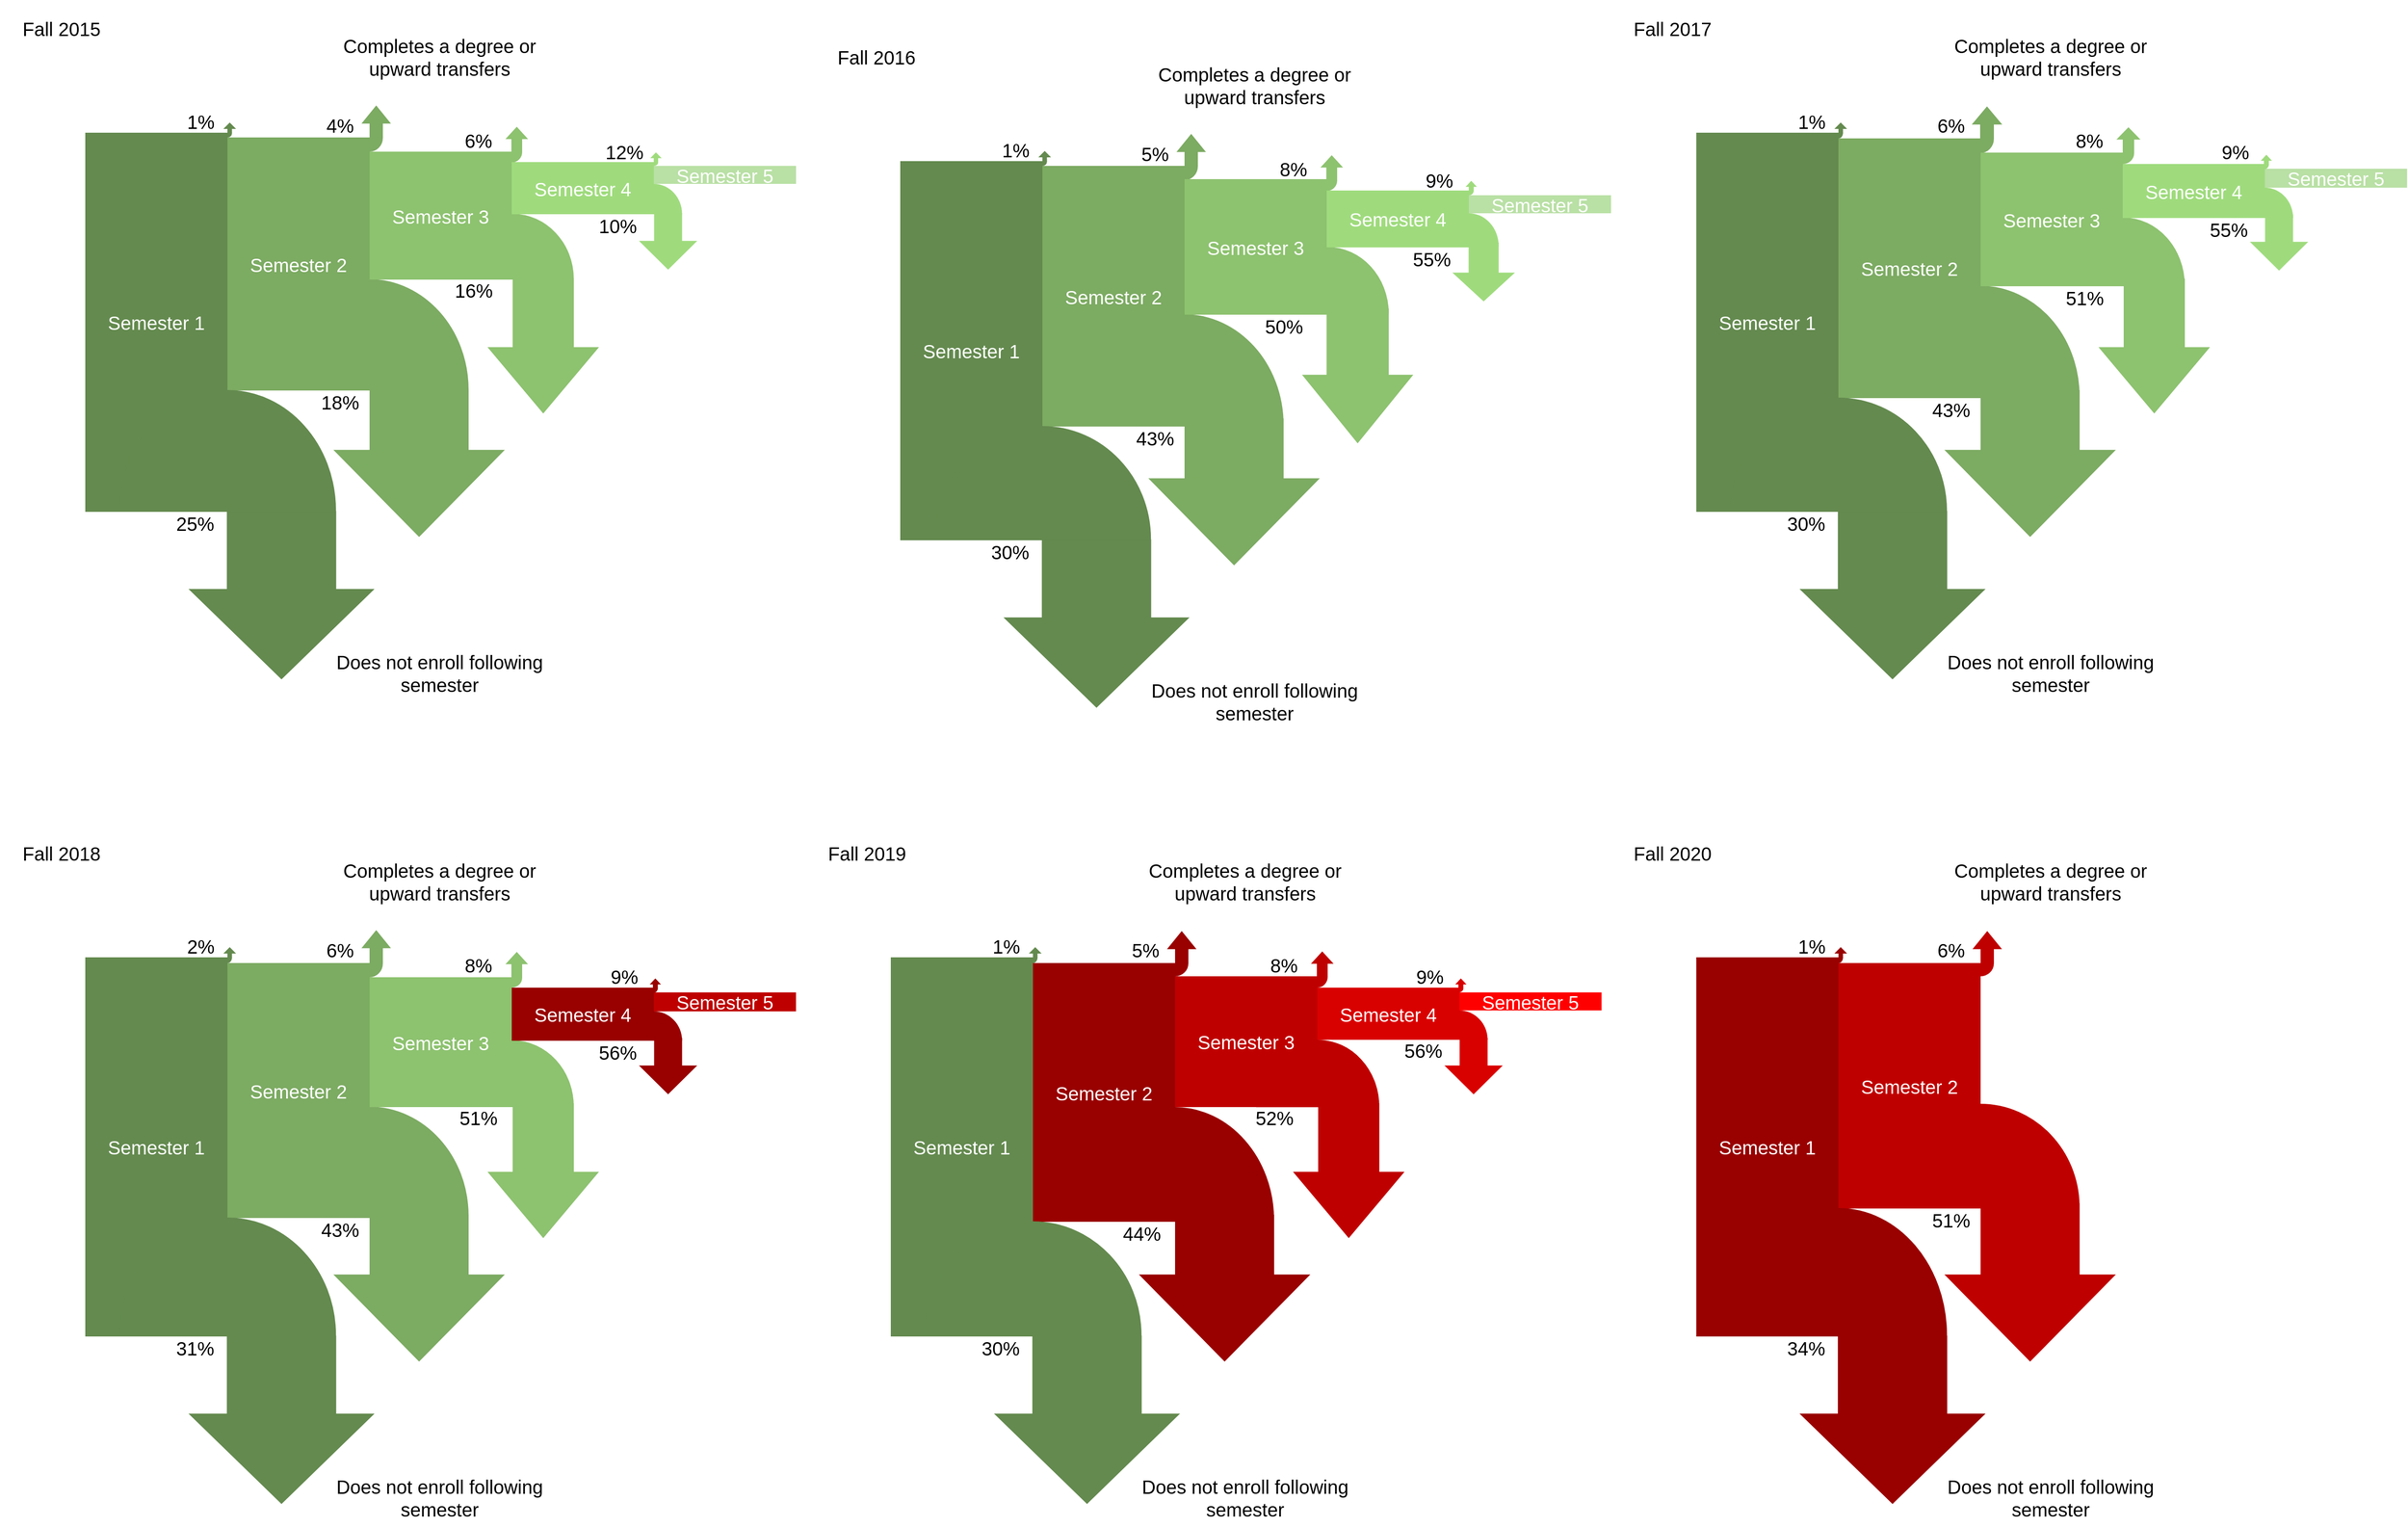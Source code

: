 <mxfile version="21.0.6" type="github">
  <diagram id="3BLNDf7WAw_VyQK-qgkP" name="Page-1">
    <mxGraphModel dx="2893" dy="1870" grid="1" gridSize="10" guides="1" tooltips="1" connect="1" arrows="1" fold="1" page="1" pageScale="1" pageWidth="850" pageHeight="1100" background="#ffffff" math="0" shadow="0">
      <root>
        <mxCell id="0" />
        <mxCell id="1" parent="0" />
        <mxCell id="eU9Ldcz-xGVGo0lGxh9K-36" value="" style="group" parent="1" vertex="1" connectable="0">
          <mxGeometry x="650" y="210" width="97" height="66" as="geometry" />
        </mxCell>
        <mxCell id="Jka_3K3yyHLLtvZlxswz-2" value="" style="group" parent="1" vertex="1" connectable="0">
          <mxGeometry x="-1700" y="-1070" width="840" height="740" as="geometry" />
        </mxCell>
        <mxCell id="eU9Ldcz-xGVGo0lGxh9K-34" value="" style="verticalLabelPosition=bottom;verticalAlign=top;html=1;shape=mxgraph.basic.half_circle;flipV=1;fillColor=#8DC26F;strokeColor=#8DC26F;" parent="Jka_3K3yyHLLtvZlxswz-2" vertex="1">
          <mxGeometry x="476" y="226" width="129" height="68.5" as="geometry" />
        </mxCell>
        <mxCell id="eU9Ldcz-xGVGo0lGxh9K-24" value="" style="verticalLabelPosition=bottom;verticalAlign=top;html=1;shape=mxgraph.basic.half_circle;flipV=1;strokeColor=#7CAB62;fillColor=#7CAB62;" parent="Jka_3K3yyHLLtvZlxswz-2" vertex="1">
          <mxGeometry x="285" y="295" width="209" height="116.5" as="geometry" />
        </mxCell>
        <mxCell id="eU9Ldcz-xGVGo0lGxh9K-101" value="&lt;font color=&quot;#000000&quot;&gt;1%&lt;/font&gt;" style="rounded=0;whiteSpace=wrap;html=1;labelBackgroundColor=none;fillStyle=solid;strokeColor=none;fontSize=20;fontColor=#FFFFFF;fillColor=none;gradientColor=none;container=0;" parent="Jka_3K3yyHLLtvZlxswz-2" vertex="1">
          <mxGeometry x="177.34" y="116.49" width="70" height="23.51" as="geometry" />
        </mxCell>
        <mxCell id="eU9Ldcz-xGVGo0lGxh9K-55" value="" style="verticalLabelPosition=bottom;verticalAlign=top;html=1;shape=mxgraph.basic.half_circle;flipV=1;rotation=-180;fillColor=#7CAB62;strokeColor=#7CAB62;" parent="Jka_3K3yyHLLtvZlxswz-2" vertex="1">
          <mxGeometry x="376.5" y="145.5" width="27" height="14" as="geometry" />
        </mxCell>
        <mxCell id="eU9Ldcz-xGVGo0lGxh9K-40" value="" style="group" parent="Jka_3K3yyHLLtvZlxswz-2" vertex="1" connectable="0">
          <mxGeometry x="658" y="193" width="65" height="87" as="geometry" />
        </mxCell>
        <mxCell id="eU9Ldcz-xGVGo0lGxh9K-38" value="" style="html=1;shadow=0;dashed=0;align=center;verticalAlign=middle;shape=mxgraph.arrows2.arrow;dy=0.52;dx=30.37;direction=south;notch=0;fillColor=#9FDB7D;strokeColor=none;" parent="eU9Ldcz-xGVGo0lGxh9K-40" vertex="1">
          <mxGeometry x="16.25" y="32" width="61.5" height="59.478" as="geometry" />
        </mxCell>
        <mxCell id="eU9Ldcz-xGVGo0lGxh9K-37" value="" style="verticalLabelPosition=bottom;verticalAlign=top;html=1;shape=mxgraph.basic.half_circle;flipV=1;fillColor=#9FDB7D;strokeColor=none;" parent="eU9Ldcz-xGVGo0lGxh9K-40" vertex="1">
          <mxGeometry x="1.992" y="1" width="59.765" height="32" as="geometry" />
        </mxCell>
        <mxCell id="eU9Ldcz-xGVGo0lGxh9K-87" value="" style="html=1;shadow=0;dashed=0;align=center;verticalAlign=middle;shape=mxgraph.arrows2.arrow;dy=0.55;dx=17.92;direction=south;notch=0;rotation=-180;fillColor=#7CAB62;strokeColor=#7CAB62;" parent="Jka_3K3yyHLLtvZlxswz-2" vertex="1">
          <mxGeometry x="382.5" y="112" width="29" height="33" as="geometry" />
        </mxCell>
        <mxCell id="eU9Ldcz-xGVGo0lGxh9K-57" value="" style="html=1;shadow=0;dashed=0;align=center;verticalAlign=middle;shape=mxgraph.arrows2.arrow;dy=0.52;dx=11.81;direction=south;notch=0;rotation=-180;fillColor=#8DC26F;strokeColor=#8DC26F;" parent="Jka_3K3yyHLLtvZlxswz-2" vertex="1">
          <mxGeometry x="534.5" y="134.49" width="21.6" height="26" as="geometry" />
        </mxCell>
        <mxCell id="eU9Ldcz-xGVGo0lGxh9K-58" value="" style="verticalLabelPosition=bottom;verticalAlign=top;html=1;shape=mxgraph.basic.half_circle;flipV=1;rotation=-180;fillColor=#8DC26F;strokeColor=#8DC26F;" parent="Jka_3K3yyHLLtvZlxswz-2" vertex="1">
          <mxGeometry x="529.5" y="160.49" width="21" height="10.51" as="geometry" />
        </mxCell>
        <mxCell id="eU9Ldcz-xGVGo0lGxh9K-93" value="&lt;font style=&quot;font-size: 20px;&quot; color=&quot;#ffffff&quot;&gt;Semester 1&lt;/font&gt;" style="rounded=0;whiteSpace=wrap;html=1;labelBackgroundColor=none;fillStyle=solid;strokeColor=none;fillColor=#648A4F;gradientColor=none;" parent="Jka_3K3yyHLLtvZlxswz-2" vertex="1">
          <mxGeometry x="90" y="140" width="150" height="400" as="geometry" />
        </mxCell>
        <mxCell id="eU9Ldcz-xGVGo0lGxh9K-51" value="" style="shape=singleArrow;direction=south;whiteSpace=wrap;html=1;arrowWidth=0.344;arrowSize=0.55;rotation=-180;fillColor=#648A4F;strokeColor=#648A4F;" parent="Jka_3K3yyHLLtvZlxswz-2" vertex="1">
          <mxGeometry x="236.9" y="130" width="11" height="10" as="geometry" />
        </mxCell>
        <mxCell id="eU9Ldcz-xGVGo0lGxh9K-94" value="&lt;font style=&quot;font-size: 20px;&quot; color=&quot;#ffffff&quot;&gt;Semester 2&lt;/font&gt;" style="rounded=0;whiteSpace=wrap;html=1;labelBackgroundColor=none;fillStyle=solid;strokeColor=none;fillColor=#7CAB62;gradientColor=none;" parent="Jka_3K3yyHLLtvZlxswz-2" vertex="1">
          <mxGeometry x="240" y="145" width="150" height="267" as="geometry" />
        </mxCell>
        <mxCell id="eU9Ldcz-xGVGo0lGxh9K-25" value="" style="html=1;shadow=0;dashed=0;align=center;verticalAlign=middle;shape=mxgraph.arrows2.arrow;dy=0.42;dx=90.63;direction=south;notch=0;strokeColor=#7CAB62;fillColor=#7CAB62;" parent="Jka_3K3yyHLLtvZlxswz-2" vertex="1">
          <mxGeometry x="353" y="412" width="178.5" height="153.78" as="geometry" />
        </mxCell>
        <mxCell id="eU9Ldcz-xGVGo0lGxh9K-96" value="&lt;font style=&quot;font-size: 20px;&quot; color=&quot;#ffffff&quot;&gt;Semester 4&lt;/font&gt;" style="rounded=0;whiteSpace=wrap;html=1;labelBackgroundColor=none;fillStyle=solid;strokeColor=none;fillColor=#9FDB7D;gradientColor=none;" parent="Jka_3K3yyHLLtvZlxswz-2" vertex="1">
          <mxGeometry x="540" y="171" width="150" height="55" as="geometry" />
        </mxCell>
        <mxCell id="eU9Ldcz-xGVGo0lGxh9K-97" value="&lt;font style=&quot;font-size: 20px;&quot; color=&quot;#ffffff&quot;&gt;Semester 5&lt;/font&gt;" style="rounded=0;whiteSpace=wrap;html=1;labelBackgroundColor=none;fillStyle=solid;strokeColor=none;fillColor=#B9E0A5;gradientColor=none;" parent="Jka_3K3yyHLLtvZlxswz-2" vertex="1">
          <mxGeometry x="690" y="175" width="150" height="19" as="geometry" />
        </mxCell>
        <mxCell id="eU9Ldcz-xGVGo0lGxh9K-99" value="&lt;font color=&quot;#000000&quot;&gt;Does not enroll following semester&lt;/font&gt;" style="rounded=0;whiteSpace=wrap;html=1;labelBackgroundColor=none;fillStyle=solid;strokeColor=none;fontSize=20;fontColor=#FFFFFF;fillColor=none;gradientColor=none;" parent="Jka_3K3yyHLLtvZlxswz-2" vertex="1">
          <mxGeometry x="346.52" y="680" width="233.74" height="60" as="geometry" />
        </mxCell>
        <mxCell id="eU9Ldcz-xGVGo0lGxh9K-100" value="&lt;font color=&quot;#000000&quot;&gt;Completes a degree or upward transfers&lt;/font&gt;" style="rounded=0;whiteSpace=wrap;html=1;labelBackgroundColor=none;fillStyle=solid;strokeColor=none;fontSize=20;fontColor=#FFFFFF;fillColor=none;gradientColor=none;" parent="Jka_3K3yyHLLtvZlxswz-2" vertex="1">
          <mxGeometry x="346.52" y="30" width="233.74" height="60" as="geometry" />
        </mxCell>
        <mxCell id="eU9Ldcz-xGVGo0lGxh9K-102" value="&lt;font color=&quot;#000000&quot;&gt;4%&lt;/font&gt;" style="rounded=0;whiteSpace=wrap;html=1;labelBackgroundColor=none;fillStyle=solid;strokeColor=none;fontSize=20;fontColor=#FFFFFF;fillColor=none;gradientColor=none;" parent="Jka_3K3yyHLLtvZlxswz-2" vertex="1">
          <mxGeometry x="324" y="120.49" width="70" height="23.51" as="geometry" />
        </mxCell>
        <mxCell id="eU9Ldcz-xGVGo0lGxh9K-103" value="&lt;font color=&quot;#000000&quot;&gt;6%&lt;/font&gt;" style="rounded=0;whiteSpace=wrap;html=1;labelBackgroundColor=none;fillStyle=solid;strokeColor=none;fontSize=20;fontColor=#FFFFFF;fillColor=none;gradientColor=none;" parent="Jka_3K3yyHLLtvZlxswz-2" vertex="1">
          <mxGeometry x="470" y="135.99" width="70" height="23.51" as="geometry" />
        </mxCell>
        <mxCell id="eU9Ldcz-xGVGo0lGxh9K-110" value="&lt;font color=&quot;#000000&quot;&gt;10%&lt;/font&gt;" style="rounded=0;whiteSpace=wrap;html=1;labelBackgroundColor=none;fillStyle=solid;strokeColor=none;fontSize=20;fontColor=#FFFFFF;fillColor=none;gradientColor=none;" parent="Jka_3K3yyHLLtvZlxswz-2" vertex="1">
          <mxGeometry x="616.5" y="226" width="70" height="23.51" as="geometry" />
        </mxCell>
        <mxCell id="fxDB6JZg9kAw3pCAnRjl-48" value="&lt;font color=&quot;#000000&quot;&gt;Fall 2015&lt;/font&gt;" style="rounded=0;whiteSpace=wrap;html=1;labelBackgroundColor=none;fillStyle=solid;strokeColor=none;fontSize=20;fontColor=#FFFFFF;fillColor=none;gradientColor=none;" parent="Jka_3K3yyHLLtvZlxswz-2" vertex="1">
          <mxGeometry width="130" height="60" as="geometry" />
        </mxCell>
        <mxCell id="eU9Ldcz-xGVGo0lGxh9K-31" value="" style="verticalLabelPosition=bottom;verticalAlign=top;html=1;shape=mxgraph.basic.half_circle;flipV=1;fillColor=#648A4F;strokeColor=#648A4F;" parent="Jka_3K3yyHLLtvZlxswz-2" vertex="1">
          <mxGeometry x="126" y="412" width="228.085" height="127" as="geometry" />
        </mxCell>
        <mxCell id="eU9Ldcz-xGVGo0lGxh9K-32" value="" style="html=1;shadow=0;dashed=0;align=center;verticalAlign=middle;shape=mxgraph.arrows2.arrow;dy=0.41;dx=94.12;direction=south;notch=0;fillColor=#648A4F;strokeColor=#648A4F;" parent="Jka_3K3yyHLLtvZlxswz-2" vertex="1">
          <mxGeometry x="200.13" y="539.7" width="193.87" height="176.3" as="geometry" />
        </mxCell>
        <mxCell id="eU9Ldcz-xGVGo0lGxh9K-107" value="&lt;font color=&quot;#000000&quot;&gt;25%&lt;/font&gt;" style="rounded=0;whiteSpace=wrap;html=1;labelBackgroundColor=none;fillStyle=solid;strokeColor=none;fontSize=20;fontColor=#FFFFFF;fillColor=none;gradientColor=none;" parent="Jka_3K3yyHLLtvZlxswz-2" vertex="1">
          <mxGeometry x="170.97" y="540.0" width="70" height="23.51" as="geometry" />
        </mxCell>
        <mxCell id="eU9Ldcz-xGVGo0lGxh9K-108" value="&lt;font color=&quot;#000000&quot;&gt;18%&lt;/font&gt;" style="rounded=0;whiteSpace=wrap;html=1;labelBackgroundColor=none;fillStyle=solid;strokeColor=none;fontSize=20;fontColor=#FFFFFF;fillColor=none;gradientColor=none;" parent="Jka_3K3yyHLLtvZlxswz-2" vertex="1">
          <mxGeometry x="324" y="412" width="70" height="23.51" as="geometry" />
        </mxCell>
        <mxCell id="eU9Ldcz-xGVGo0lGxh9K-35" value="" style="html=1;shadow=0;dashed=0;align=center;verticalAlign=middle;shape=mxgraph.arrows2.arrow;dy=0.45;dx=68.71;direction=south;notch=0;fillColor=#8DC26F;strokeColor=#8DC26F;" parent="Jka_3K3yyHLLtvZlxswz-2" vertex="1">
          <mxGeometry x="515.5" y="294.5" width="115.5" height="141" as="geometry" />
        </mxCell>
        <mxCell id="eU9Ldcz-xGVGo0lGxh9K-50" value="" style="verticalLabelPosition=bottom;verticalAlign=top;html=1;shape=mxgraph.basic.half_circle;flipV=1;rotation=-180;fillColor=#648A4F;strokeColor=#648A4F;" parent="Jka_3K3yyHLLtvZlxswz-2" vertex="1">
          <mxGeometry x="235.8" y="140.5" width="8.5" height="4.05" as="geometry" />
        </mxCell>
        <mxCell id="Jka_3K3yyHLLtvZlxswz-1" value="&lt;font color=&quot;#000000&quot;&gt;12%&lt;/font&gt;" style="rounded=0;whiteSpace=wrap;html=1;labelBackgroundColor=none;fillStyle=solid;strokeColor=none;fontSize=20;fontColor=#FFFFFF;fillColor=none;gradientColor=none;" parent="Jka_3K3yyHLLtvZlxswz-2" vertex="1">
          <mxGeometry x="624" y="147.99" width="70" height="23.51" as="geometry" />
        </mxCell>
        <mxCell id="Jka_3K3yyHLLtvZlxswz-39" value="" style="group" parent="Jka_3K3yyHLLtvZlxswz-2" vertex="1" connectable="0">
          <mxGeometry x="390" y="160" width="150" height="158.01" as="geometry" />
        </mxCell>
        <mxCell id="eU9Ldcz-xGVGo0lGxh9K-95" value="&lt;font style=&quot;font-size: 20px;&quot; color=&quot;#ffffff&quot;&gt;Semester 3&lt;/font&gt;" style="rounded=0;whiteSpace=wrap;html=1;labelBackgroundColor=none;fillStyle=solid;strokeColor=none;fillColor=#8DC26F;gradientColor=none;" parent="Jka_3K3yyHLLtvZlxswz-39" vertex="1">
          <mxGeometry width="150" height="135" as="geometry" />
        </mxCell>
        <mxCell id="eU9Ldcz-xGVGo0lGxh9K-109" value="&lt;font color=&quot;#000000&quot;&gt;16%&lt;/font&gt;" style="rounded=0;whiteSpace=wrap;html=1;labelBackgroundColor=none;fillStyle=solid;strokeColor=none;fontSize=20;fontColor=#FFFFFF;fillColor=none;gradientColor=none;" parent="Jka_3K3yyHLLtvZlxswz-39" vertex="1">
          <mxGeometry x="74.5" y="134.5" width="70" height="23.51" as="geometry" />
        </mxCell>
        <mxCell id="Jka_3K3yyHLLtvZlxswz-179" value="" style="html=1;shadow=0;dashed=0;align=center;verticalAlign=middle;shape=mxgraph.arrows2.arrow;dy=0.62;dx=4.86;direction=south;notch=0;rotation=-180;fillColor=#9FDB7D;strokeColor=#9FDB7D;" parent="Jka_3K3yyHLLtvZlxswz-2" vertex="1">
          <mxGeometry x="687.38" y="161.5" width="9.6" height="9.5" as="geometry" />
        </mxCell>
        <mxCell id="Jka_3K3yyHLLtvZlxswz-180" value="" style="verticalLabelPosition=bottom;verticalAlign=top;html=1;shape=mxgraph.basic.half_circle;flipV=1;rotation=-180;fillColor=#9FDB7D;strokeColor=#9FDB7D;" parent="Jka_3K3yyHLLtvZlxswz-2" vertex="1">
          <mxGeometry x="686" y="171.5" width="8" height="3" as="geometry" />
        </mxCell>
        <mxCell id="Jka_3K3yyHLLtvZlxswz-3" value="" style="group" parent="1" vertex="1" connectable="0">
          <mxGeometry x="-840" y="-1040" width="840" height="740" as="geometry" />
        </mxCell>
        <mxCell id="Jka_3K3yyHLLtvZlxswz-4" value="" style="verticalLabelPosition=bottom;verticalAlign=top;html=1;shape=mxgraph.basic.half_circle;flipV=1;fillColor=#8DC26F;strokeColor=#8DC26F;" parent="Jka_3K3yyHLLtvZlxswz-3" vertex="1">
          <mxGeometry x="476" y="231" width="129" height="70" as="geometry" />
        </mxCell>
        <mxCell id="Jka_3K3yyHLLtvZlxswz-5" value="" style="verticalLabelPosition=bottom;verticalAlign=top;html=1;shape=mxgraph.basic.half_circle;flipV=1;strokeColor=#7CAB62;fillColor=#7CAB62;" parent="Jka_3K3yyHLLtvZlxswz-3" vertex="1">
          <mxGeometry x="285" y="302" width="209" height="116.5" as="geometry" />
        </mxCell>
        <mxCell id="Jka_3K3yyHLLtvZlxswz-6" value="&lt;font color=&quot;#000000&quot;&gt;1%&lt;/font&gt;" style="rounded=0;whiteSpace=wrap;html=1;labelBackgroundColor=none;fillStyle=solid;strokeColor=none;fontSize=20;fontColor=#FFFFFF;fillColor=none;gradientColor=none;container=0;" parent="Jka_3K3yyHLLtvZlxswz-3" vertex="1">
          <mxGeometry x="177.34" y="116.49" width="70" height="23.51" as="geometry" />
        </mxCell>
        <mxCell id="Jka_3K3yyHLLtvZlxswz-7" value="" style="verticalLabelPosition=bottom;verticalAlign=top;html=1;shape=mxgraph.basic.half_circle;flipV=1;rotation=-180;fillColor=#7CAB62;strokeColor=#7CAB62;" parent="Jka_3K3yyHLLtvZlxswz-3" vertex="1">
          <mxGeometry x="376.5" y="145.5" width="27" height="14" as="geometry" />
        </mxCell>
        <mxCell id="Jka_3K3yyHLLtvZlxswz-8" value="" style="group" parent="Jka_3K3yyHLLtvZlxswz-3" vertex="1" connectable="0">
          <mxGeometry x="658" y="193" width="65" height="87" as="geometry" />
        </mxCell>
        <mxCell id="Jka_3K3yyHLLtvZlxswz-9" value="" style="html=1;shadow=0;dashed=0;align=center;verticalAlign=middle;shape=mxgraph.arrows2.arrow;dy=0.52;dx=30.37;direction=south;notch=0;fillColor=#9FDB7D;strokeColor=none;" parent="Jka_3K3yyHLLtvZlxswz-8" vertex="1">
          <mxGeometry x="14.6" y="33" width="66" height="62" as="geometry" />
        </mxCell>
        <mxCell id="Jka_3K3yyHLLtvZlxswz-10" value="" style="verticalLabelPosition=bottom;verticalAlign=top;html=1;shape=mxgraph.basic.half_circle;flipV=1;fillColor=#9FDB7D;strokeColor=none;" parent="Jka_3K3yyHLLtvZlxswz-8" vertex="1">
          <mxGeometry x="0.5" y="2" width="63" height="35" as="geometry" />
        </mxCell>
        <mxCell id="Jka_3K3yyHLLtvZlxswz-11" value="" style="html=1;shadow=0;dashed=0;align=center;verticalAlign=middle;shape=mxgraph.arrows2.arrow;dy=0.55;dx=17.92;direction=south;notch=0;rotation=-180;fillColor=#7CAB62;strokeColor=#7CAB62;" parent="Jka_3K3yyHLLtvZlxswz-3" vertex="1">
          <mxGeometry x="382.5" y="112" width="29" height="33" as="geometry" />
        </mxCell>
        <mxCell id="Jka_3K3yyHLLtvZlxswz-12" value="" style="html=1;shadow=0;dashed=0;align=center;verticalAlign=middle;shape=mxgraph.arrows2.arrow;dy=0.52;dx=11.81;direction=south;notch=0;rotation=-180;fillColor=#8DC26F;strokeColor=#8DC26F;" parent="Jka_3K3yyHLLtvZlxswz-3" vertex="1">
          <mxGeometry x="534.5" y="134.49" width="21.6" height="26" as="geometry" />
        </mxCell>
        <mxCell id="Jka_3K3yyHLLtvZlxswz-13" value="" style="verticalLabelPosition=bottom;verticalAlign=top;html=1;shape=mxgraph.basic.half_circle;flipV=1;rotation=-180;fillColor=#8DC26F;strokeColor=#8DC26F;" parent="Jka_3K3yyHLLtvZlxswz-3" vertex="1">
          <mxGeometry x="529.5" y="160.49" width="21" height="10.51" as="geometry" />
        </mxCell>
        <mxCell id="Jka_3K3yyHLLtvZlxswz-14" value="&lt;font style=&quot;font-size: 20px;&quot; color=&quot;#ffffff&quot;&gt;Semester 1&lt;/font&gt;" style="rounded=0;whiteSpace=wrap;html=1;labelBackgroundColor=none;fillStyle=solid;strokeColor=none;fillColor=#648A4F;gradientColor=none;" parent="Jka_3K3yyHLLtvZlxswz-3" vertex="1">
          <mxGeometry x="90" y="140" width="150" height="400" as="geometry" />
        </mxCell>
        <mxCell id="Jka_3K3yyHLLtvZlxswz-15" value="" style="shape=singleArrow;direction=south;whiteSpace=wrap;html=1;arrowWidth=0.344;arrowSize=0.55;rotation=-180;fillColor=#648A4F;strokeColor=#648A4F;" parent="Jka_3K3yyHLLtvZlxswz-3" vertex="1">
          <mxGeometry x="236.9" y="130" width="11" height="10" as="geometry" />
        </mxCell>
        <mxCell id="Jka_3K3yyHLLtvZlxswz-16" value="&lt;font style=&quot;font-size: 20px;&quot; color=&quot;#ffffff&quot;&gt;Semester 2&lt;/font&gt;" style="rounded=0;whiteSpace=wrap;html=1;labelBackgroundColor=none;fillStyle=solid;strokeColor=none;fillColor=#7CAB62;gradientColor=none;" parent="Jka_3K3yyHLLtvZlxswz-3" vertex="1">
          <mxGeometry x="240" y="145" width="150" height="275" as="geometry" />
        </mxCell>
        <mxCell id="Jka_3K3yyHLLtvZlxswz-17" value="&lt;font style=&quot;font-size: 20px;&quot; color=&quot;#ffffff&quot;&gt;Semester 3&lt;/font&gt;" style="rounded=0;whiteSpace=wrap;html=1;labelBackgroundColor=none;fillStyle=solid;strokeColor=none;fillColor=#8DC26F;gradientColor=none;" parent="Jka_3K3yyHLLtvZlxswz-3" vertex="1">
          <mxGeometry x="390" y="159" width="150" height="143" as="geometry" />
        </mxCell>
        <mxCell id="Jka_3K3yyHLLtvZlxswz-18" value="" style="html=1;shadow=0;dashed=0;align=center;verticalAlign=middle;shape=mxgraph.arrows2.arrow;dy=0.42;dx=90.63;direction=south;notch=0;strokeColor=#7CAB62;fillColor=#7CAB62;" parent="Jka_3K3yyHLLtvZlxswz-3" vertex="1">
          <mxGeometry x="353" y="412" width="178.5" height="153.78" as="geometry" />
        </mxCell>
        <mxCell id="Jka_3K3yyHLLtvZlxswz-19" value="&lt;font style=&quot;font-size: 20px;&quot; color=&quot;#ffffff&quot;&gt;Semester 4&lt;/font&gt;" style="rounded=0;whiteSpace=wrap;html=1;labelBackgroundColor=none;fillStyle=solid;strokeColor=none;fillColor=#9FDB7D;gradientColor=none;" parent="Jka_3K3yyHLLtvZlxswz-3" vertex="1">
          <mxGeometry x="540" y="171" width="150" height="60" as="geometry" />
        </mxCell>
        <mxCell id="Jka_3K3yyHLLtvZlxswz-20" value="&lt;font style=&quot;font-size: 20px;&quot; color=&quot;#ffffff&quot;&gt;Semester 5&lt;/font&gt;" style="rounded=0;whiteSpace=wrap;html=1;labelBackgroundColor=none;fillStyle=solid;strokeColor=none;fillColor=#B9E0A5;gradientColor=none;" parent="Jka_3K3yyHLLtvZlxswz-3" vertex="1">
          <mxGeometry x="690" y="176" width="150" height="19" as="geometry" />
        </mxCell>
        <mxCell id="Jka_3K3yyHLLtvZlxswz-21" value="&lt;font color=&quot;#000000&quot;&gt;Does not enroll following semester&lt;/font&gt;" style="rounded=0;whiteSpace=wrap;html=1;labelBackgroundColor=none;fillStyle=solid;strokeColor=none;fontSize=20;fontColor=#FFFFFF;fillColor=none;gradientColor=none;" parent="Jka_3K3yyHLLtvZlxswz-3" vertex="1">
          <mxGeometry x="346.52" y="680" width="233.74" height="60" as="geometry" />
        </mxCell>
        <mxCell id="Jka_3K3yyHLLtvZlxswz-22" value="&lt;font color=&quot;#000000&quot;&gt;Completes a degree or upward transfers&lt;/font&gt;" style="rounded=0;whiteSpace=wrap;html=1;labelBackgroundColor=none;fillStyle=solid;strokeColor=none;fontSize=20;fontColor=#FFFFFF;fillColor=none;gradientColor=none;" parent="Jka_3K3yyHLLtvZlxswz-3" vertex="1">
          <mxGeometry x="346.52" y="30" width="233.74" height="60" as="geometry" />
        </mxCell>
        <mxCell id="Jka_3K3yyHLLtvZlxswz-23" value="&lt;font color=&quot;#000000&quot;&gt;5%&lt;/font&gt;" style="rounded=0;whiteSpace=wrap;html=1;labelBackgroundColor=none;fillStyle=solid;strokeColor=none;fontSize=20;fontColor=#FFFFFF;fillColor=none;gradientColor=none;" parent="Jka_3K3yyHLLtvZlxswz-3" vertex="1">
          <mxGeometry x="324" y="120.49" width="70" height="23.51" as="geometry" />
        </mxCell>
        <mxCell id="Jka_3K3yyHLLtvZlxswz-24" value="&lt;font color=&quot;#000000&quot;&gt;8%&lt;/font&gt;" style="rounded=0;whiteSpace=wrap;html=1;labelBackgroundColor=none;fillStyle=solid;strokeColor=none;fontSize=20;fontColor=#FFFFFF;fillColor=none;gradientColor=none;" parent="Jka_3K3yyHLLtvZlxswz-3" vertex="1">
          <mxGeometry x="470" y="135.99" width="70" height="23.51" as="geometry" />
        </mxCell>
        <mxCell id="Jka_3K3yyHLLtvZlxswz-25" value="&lt;font color=&quot;#000000&quot;&gt;55%&lt;/font&gt;" style="rounded=0;whiteSpace=wrap;html=1;labelBackgroundColor=none;fillStyle=solid;strokeColor=none;fontSize=20;fontColor=#FFFFFF;fillColor=none;gradientColor=none;" parent="Jka_3K3yyHLLtvZlxswz-3" vertex="1">
          <mxGeometry x="615.6" y="231" width="70" height="23.51" as="geometry" />
        </mxCell>
        <mxCell id="Jka_3K3yyHLLtvZlxswz-26" value="&lt;font color=&quot;#000000&quot;&gt;Fall 2016&lt;/font&gt;" style="rounded=0;whiteSpace=wrap;html=1;labelBackgroundColor=none;fillStyle=solid;strokeColor=none;fontSize=20;fontColor=#FFFFFF;fillColor=none;gradientColor=none;" parent="Jka_3K3yyHLLtvZlxswz-3" vertex="1">
          <mxGeometry width="130" height="60" as="geometry" />
        </mxCell>
        <mxCell id="Jka_3K3yyHLLtvZlxswz-27" value="" style="verticalLabelPosition=bottom;verticalAlign=top;html=1;shape=mxgraph.basic.half_circle;flipV=1;fillColor=#648A4F;strokeColor=#648A4F;" parent="Jka_3K3yyHLLtvZlxswz-3" vertex="1">
          <mxGeometry x="126" y="420" width="228.085" height="119" as="geometry" />
        </mxCell>
        <mxCell id="Jka_3K3yyHLLtvZlxswz-28" value="" style="html=1;shadow=0;dashed=0;align=center;verticalAlign=middle;shape=mxgraph.arrows2.arrow;dy=0.41;dx=94.12;direction=south;notch=0;fillColor=#648A4F;strokeColor=#648A4F;" parent="Jka_3K3yyHLLtvZlxswz-3" vertex="1">
          <mxGeometry x="200.13" y="539.7" width="193.87" height="176.3" as="geometry" />
        </mxCell>
        <mxCell id="Jka_3K3yyHLLtvZlxswz-29" value="&lt;font color=&quot;#000000&quot;&gt;30%&lt;/font&gt;" style="rounded=0;whiteSpace=wrap;html=1;labelBackgroundColor=none;fillStyle=solid;strokeColor=none;fontSize=20;fontColor=#FFFFFF;fillColor=none;gradientColor=none;" parent="Jka_3K3yyHLLtvZlxswz-3" vertex="1">
          <mxGeometry x="170.97" y="540.0" width="70" height="23.51" as="geometry" />
        </mxCell>
        <mxCell id="Jka_3K3yyHLLtvZlxswz-30" value="&lt;font color=&quot;#000000&quot;&gt;43%&lt;/font&gt;" style="rounded=0;whiteSpace=wrap;html=1;labelBackgroundColor=none;fillStyle=solid;strokeColor=none;fontSize=20;fontColor=#FFFFFF;fillColor=none;gradientColor=none;" parent="Jka_3K3yyHLLtvZlxswz-3" vertex="1">
          <mxGeometry x="324" y="420" width="70" height="23.51" as="geometry" />
        </mxCell>
        <mxCell id="Jka_3K3yyHLLtvZlxswz-31" value="" style="html=1;shadow=0;dashed=0;align=center;verticalAlign=middle;shape=mxgraph.arrows2.arrow;dy=0.44;dx=71.15;direction=south;notch=0;fillColor=#8DC26F;strokeColor=#8DC26F;" parent="Jka_3K3yyHLLtvZlxswz-3" vertex="1">
          <mxGeometry x="515" y="296" width="115.3" height="141" as="geometry" />
        </mxCell>
        <mxCell id="Jka_3K3yyHLLtvZlxswz-32" value="" style="verticalLabelPosition=bottom;verticalAlign=top;html=1;shape=mxgraph.basic.half_circle;flipV=1;rotation=-180;fillColor=#648A4F;strokeColor=#648A4F;" parent="Jka_3K3yyHLLtvZlxswz-3" vertex="1">
          <mxGeometry x="235.8" y="140.5" width="8.5" height="4.05" as="geometry" />
        </mxCell>
        <mxCell id="Jka_3K3yyHLLtvZlxswz-33" value="&lt;font color=&quot;#000000&quot;&gt;9%&lt;/font&gt;" style="rounded=0;whiteSpace=wrap;html=1;labelBackgroundColor=none;fillStyle=solid;strokeColor=none;fontSize=20;fontColor=#FFFFFF;fillColor=none;gradientColor=none;" parent="Jka_3K3yyHLLtvZlxswz-3" vertex="1">
          <mxGeometry x="624" y="147.99" width="70" height="23.51" as="geometry" />
        </mxCell>
        <mxCell id="Jka_3K3yyHLLtvZlxswz-164" value="&lt;font color=&quot;#000000&quot;&gt;50%&lt;/font&gt;" style="rounded=0;whiteSpace=wrap;html=1;labelBackgroundColor=none;fillStyle=solid;strokeColor=none;fontSize=20;fontColor=#FFFFFF;fillColor=none;gradientColor=none;" parent="Jka_3K3yyHLLtvZlxswz-3" vertex="1">
          <mxGeometry x="459.5" y="302" width="70" height="23.51" as="geometry" />
        </mxCell>
        <mxCell id="Jka_3K3yyHLLtvZlxswz-166" value="" style="html=1;shadow=0;dashed=0;align=center;verticalAlign=middle;shape=mxgraph.arrows2.arrow;dy=0.56;dx=5.17;direction=south;notch=0;rotation=-180;fillColor=#9FDB7D;strokeColor=#9FDB7D;" parent="Jka_3K3yyHLLtvZlxswz-3" vertex="1">
          <mxGeometry x="687.7" y="161.5" width="9.6" height="9.5" as="geometry" />
        </mxCell>
        <mxCell id="Jka_3K3yyHLLtvZlxswz-167" value="" style="verticalLabelPosition=bottom;verticalAlign=top;html=1;shape=mxgraph.basic.half_circle;flipV=1;rotation=-180;fillColor=#9FDB7D;strokeColor=#9FDB7D;" parent="Jka_3K3yyHLLtvZlxswz-3" vertex="1">
          <mxGeometry x="685.6" y="171.5" width="9" height="4" as="geometry" />
        </mxCell>
        <mxCell id="Jka_3K3yyHLLtvZlxswz-40" value="" style="group" parent="1" vertex="1" connectable="0">
          <mxGeometry y="-1070" width="840" height="740" as="geometry" />
        </mxCell>
        <mxCell id="Jka_3K3yyHLLtvZlxswz-41" value="" style="verticalLabelPosition=bottom;verticalAlign=top;html=1;shape=mxgraph.basic.half_circle;flipV=1;fillColor=#8DC26F;strokeColor=#8DC26F;" parent="Jka_3K3yyHLLtvZlxswz-40" vertex="1">
          <mxGeometry x="476" y="230" width="129" height="71.5" as="geometry" />
        </mxCell>
        <mxCell id="Jka_3K3yyHLLtvZlxswz-42" value="" style="verticalLabelPosition=bottom;verticalAlign=top;html=1;shape=mxgraph.basic.half_circle;flipV=1;strokeColor=#7CAB62;fillColor=#7CAB62;" parent="Jka_3K3yyHLLtvZlxswz-40" vertex="1">
          <mxGeometry x="285" y="302" width="209" height="116.5" as="geometry" />
        </mxCell>
        <mxCell id="Jka_3K3yyHLLtvZlxswz-43" value="&lt;font color=&quot;#000000&quot;&gt;1%&lt;/font&gt;" style="rounded=0;whiteSpace=wrap;html=1;labelBackgroundColor=none;fillStyle=solid;strokeColor=none;fontSize=20;fontColor=#FFFFFF;fillColor=none;gradientColor=none;container=0;" parent="Jka_3K3yyHLLtvZlxswz-40" vertex="1">
          <mxGeometry x="177.34" y="116.49" width="70" height="23.51" as="geometry" />
        </mxCell>
        <mxCell id="Jka_3K3yyHLLtvZlxswz-44" value="" style="verticalLabelPosition=bottom;verticalAlign=top;html=1;shape=mxgraph.basic.half_circle;flipV=1;rotation=-180;fillColor=#7CAB62;strokeColor=#7CAB62;" parent="Jka_3K3yyHLLtvZlxswz-40" vertex="1">
          <mxGeometry x="376.5" y="146.5" width="27" height="14.3" as="geometry" />
        </mxCell>
        <mxCell id="Jka_3K3yyHLLtvZlxswz-45" value="" style="group" parent="Jka_3K3yyHLLtvZlxswz-40" vertex="1" connectable="0">
          <mxGeometry x="658" y="193" width="65" height="87" as="geometry" />
        </mxCell>
        <mxCell id="Jka_3K3yyHLLtvZlxswz-46" value="" style="html=1;shadow=0;dashed=0;align=center;verticalAlign=middle;shape=mxgraph.arrows2.arrow;dy=0.52;dx=30.37;direction=south;notch=0;fillColor=#9FDB7D;strokeColor=none;" parent="Jka_3K3yyHLLtvZlxswz-45" vertex="1">
          <mxGeometry x="16.2" y="33" width="61.5" height="59.478" as="geometry" />
        </mxCell>
        <mxCell id="Jka_3K3yyHLLtvZlxswz-47" value="" style="verticalLabelPosition=bottom;verticalAlign=top;html=1;shape=mxgraph.basic.half_circle;flipV=1;fillColor=#9FDB7D;strokeColor=none;" parent="Jka_3K3yyHLLtvZlxswz-45" vertex="1">
          <mxGeometry x="1.992" y="5" width="59.765" height="32" as="geometry" />
        </mxCell>
        <mxCell id="Jka_3K3yyHLLtvZlxswz-48" value="" style="html=1;shadow=0;dashed=0;align=center;verticalAlign=middle;shape=mxgraph.arrows2.arrow;dy=0.55;dx=17.92;direction=south;notch=0;rotation=-180;fillColor=#7CAB62;strokeColor=#7CAB62;" parent="Jka_3K3yyHLLtvZlxswz-40" vertex="1">
          <mxGeometry x="381.75" y="113" width="30" height="33" as="geometry" />
        </mxCell>
        <mxCell id="Jka_3K3yyHLLtvZlxswz-49" value="" style="html=1;shadow=0;dashed=0;align=center;verticalAlign=middle;shape=mxgraph.arrows2.arrow;dy=0.52;dx=11.81;direction=south;notch=0;rotation=-180;fillColor=#8DC26F;strokeColor=#8DC26F;" parent="Jka_3K3yyHLLtvZlxswz-40" vertex="1">
          <mxGeometry x="534.5" y="135" width="23" height="26" as="geometry" />
        </mxCell>
        <mxCell id="Jka_3K3yyHLLtvZlxswz-50" value="" style="verticalLabelPosition=bottom;verticalAlign=top;html=1;shape=mxgraph.basic.half_circle;flipV=1;rotation=-180;fillColor=#8DC26F;strokeColor=#8DC26F;" parent="Jka_3K3yyHLLtvZlxswz-40" vertex="1">
          <mxGeometry x="529.5" y="161.5" width="22" height="11" as="geometry" />
        </mxCell>
        <mxCell id="Jka_3K3yyHLLtvZlxswz-51" value="&lt;font style=&quot;font-size: 20px;&quot; color=&quot;#ffffff&quot;&gt;Semester 1&lt;/font&gt;" style="rounded=0;whiteSpace=wrap;html=1;labelBackgroundColor=none;fillStyle=solid;strokeColor=none;fillColor=#648A4F;gradientColor=none;" parent="Jka_3K3yyHLLtvZlxswz-40" vertex="1">
          <mxGeometry x="90" y="140" width="150" height="400" as="geometry" />
        </mxCell>
        <mxCell id="Jka_3K3yyHLLtvZlxswz-52" value="" style="shape=singleArrow;direction=south;whiteSpace=wrap;html=1;arrowWidth=0.344;arrowSize=0.55;rotation=-180;fillColor=#648A4F;strokeColor=#648A4F;" parent="Jka_3K3yyHLLtvZlxswz-40" vertex="1">
          <mxGeometry x="236.9" y="130" width="11" height="10" as="geometry" />
        </mxCell>
        <mxCell id="Jka_3K3yyHLLtvZlxswz-53" value="&lt;font style=&quot;font-size: 20px;&quot; color=&quot;#ffffff&quot;&gt;Semester 2&lt;/font&gt;" style="rounded=0;whiteSpace=wrap;html=1;labelBackgroundColor=none;fillStyle=solid;strokeColor=none;fillColor=#7CAB62;gradientColor=none;" parent="Jka_3K3yyHLLtvZlxswz-40" vertex="1">
          <mxGeometry x="240" y="146" width="150" height="274" as="geometry" />
        </mxCell>
        <mxCell id="Jka_3K3yyHLLtvZlxswz-54" value="&lt;font style=&quot;font-size: 20px;&quot; color=&quot;#ffffff&quot;&gt;Semester 3&lt;/font&gt;" style="rounded=0;whiteSpace=wrap;html=1;labelBackgroundColor=none;fillStyle=solid;strokeColor=none;fillColor=#8DC26F;gradientColor=none;" parent="Jka_3K3yyHLLtvZlxswz-40" vertex="1">
          <mxGeometry x="390" y="161" width="150" height="141" as="geometry" />
        </mxCell>
        <mxCell id="Jka_3K3yyHLLtvZlxswz-55" value="" style="html=1;shadow=0;dashed=0;align=center;verticalAlign=middle;shape=mxgraph.arrows2.arrow;dy=0.42;dx=90.63;direction=south;notch=0;strokeColor=#7CAB62;fillColor=#7CAB62;" parent="Jka_3K3yyHLLtvZlxswz-40" vertex="1">
          <mxGeometry x="353" y="412" width="178.5" height="153.78" as="geometry" />
        </mxCell>
        <mxCell id="Jka_3K3yyHLLtvZlxswz-56" value="&lt;font style=&quot;font-size: 20px;&quot; color=&quot;#ffffff&quot;&gt;Semester 4&lt;/font&gt;" style="rounded=0;whiteSpace=wrap;html=1;labelBackgroundColor=none;fillStyle=solid;strokeColor=none;fillColor=#9FDB7D;gradientColor=none;" parent="Jka_3K3yyHLLtvZlxswz-40" vertex="1">
          <mxGeometry x="540" y="173" width="150" height="57" as="geometry" />
        </mxCell>
        <mxCell id="Jka_3K3yyHLLtvZlxswz-57" value="&lt;font style=&quot;font-size: 20px;&quot; color=&quot;#ffffff&quot;&gt;Semester 5&lt;/font&gt;" style="rounded=0;whiteSpace=wrap;html=1;labelBackgroundColor=none;fillStyle=solid;strokeColor=none;fillColor=#B9E0A5;gradientColor=none;" parent="Jka_3K3yyHLLtvZlxswz-40" vertex="1">
          <mxGeometry x="690" y="178" width="150" height="20" as="geometry" />
        </mxCell>
        <mxCell id="Jka_3K3yyHLLtvZlxswz-58" value="&lt;font color=&quot;#000000&quot;&gt;Does not enroll following semester&lt;/font&gt;" style="rounded=0;whiteSpace=wrap;html=1;labelBackgroundColor=none;fillStyle=solid;strokeColor=none;fontSize=20;fontColor=#FFFFFF;fillColor=none;gradientColor=none;" parent="Jka_3K3yyHLLtvZlxswz-40" vertex="1">
          <mxGeometry x="346.52" y="680" width="233.74" height="60" as="geometry" />
        </mxCell>
        <mxCell id="Jka_3K3yyHLLtvZlxswz-59" value="&lt;font color=&quot;#000000&quot;&gt;Completes a degree or upward transfers&lt;/font&gt;" style="rounded=0;whiteSpace=wrap;html=1;labelBackgroundColor=none;fillStyle=solid;strokeColor=none;fontSize=20;fontColor=#FFFFFF;fillColor=none;gradientColor=none;" parent="Jka_3K3yyHLLtvZlxswz-40" vertex="1">
          <mxGeometry x="346.52" y="30" width="233.74" height="60" as="geometry" />
        </mxCell>
        <mxCell id="Jka_3K3yyHLLtvZlxswz-60" value="&lt;font color=&quot;#000000&quot;&gt;6%&lt;/font&gt;" style="rounded=0;whiteSpace=wrap;html=1;labelBackgroundColor=none;fillStyle=solid;strokeColor=none;fontSize=20;fontColor=#FFFFFF;fillColor=none;gradientColor=none;" parent="Jka_3K3yyHLLtvZlxswz-40" vertex="1">
          <mxGeometry x="324" y="120.49" width="70" height="23.51" as="geometry" />
        </mxCell>
        <mxCell id="Jka_3K3yyHLLtvZlxswz-61" value="&lt;font color=&quot;#000000&quot;&gt;8%&lt;/font&gt;" style="rounded=0;whiteSpace=wrap;html=1;labelBackgroundColor=none;fillStyle=solid;strokeColor=none;fontSize=20;fontColor=#FFFFFF;fillColor=none;gradientColor=none;" parent="Jka_3K3yyHLLtvZlxswz-40" vertex="1">
          <mxGeometry x="470" y="135.99" width="70" height="23.51" as="geometry" />
        </mxCell>
        <mxCell id="Jka_3K3yyHLLtvZlxswz-62" value="&lt;font color=&quot;#000000&quot;&gt;55%&lt;/font&gt;" style="rounded=0;whiteSpace=wrap;html=1;labelBackgroundColor=none;fillStyle=solid;strokeColor=none;fontSize=20;fontColor=#FFFFFF;fillColor=none;gradientColor=none;" parent="Jka_3K3yyHLLtvZlxswz-40" vertex="1">
          <mxGeometry x="616.75" y="230" width="70" height="23.51" as="geometry" />
        </mxCell>
        <mxCell id="Jka_3K3yyHLLtvZlxswz-63" value="&lt;font color=&quot;#000000&quot;&gt;Fall 2017&lt;br&gt;&lt;/font&gt;" style="rounded=0;whiteSpace=wrap;html=1;labelBackgroundColor=none;fillStyle=solid;strokeColor=none;fontSize=20;fontColor=#FFFFFF;fillColor=none;gradientColor=none;" parent="Jka_3K3yyHLLtvZlxswz-40" vertex="1">
          <mxGeometry width="130" height="60" as="geometry" />
        </mxCell>
        <mxCell id="Jka_3K3yyHLLtvZlxswz-64" value="" style="verticalLabelPosition=bottom;verticalAlign=top;html=1;shape=mxgraph.basic.half_circle;flipV=1;fillColor=#648A4F;strokeColor=#648A4F;" parent="Jka_3K3yyHLLtvZlxswz-40" vertex="1">
          <mxGeometry x="126" y="420" width="228.085" height="119.5" as="geometry" />
        </mxCell>
        <mxCell id="Jka_3K3yyHLLtvZlxswz-65" value="" style="html=1;shadow=0;dashed=0;align=center;verticalAlign=middle;shape=mxgraph.arrows2.arrow;dy=0.41;dx=94.12;direction=south;notch=0;fillColor=#648A4F;strokeColor=#648A4F;" parent="Jka_3K3yyHLLtvZlxswz-40" vertex="1">
          <mxGeometry x="200.13" y="539.7" width="193.87" height="176.3" as="geometry" />
        </mxCell>
        <mxCell id="Jka_3K3yyHLLtvZlxswz-66" value="&lt;font color=&quot;#000000&quot;&gt;30%&lt;/font&gt;" style="rounded=0;whiteSpace=wrap;html=1;labelBackgroundColor=none;fillStyle=solid;strokeColor=none;fontSize=20;fontColor=#FFFFFF;fillColor=none;gradientColor=none;" parent="Jka_3K3yyHLLtvZlxswz-40" vertex="1">
          <mxGeometry x="170.97" y="540.0" width="70" height="23.51" as="geometry" />
        </mxCell>
        <mxCell id="Jka_3K3yyHLLtvZlxswz-67" value="&lt;font color=&quot;#000000&quot;&gt;43%&lt;/font&gt;" style="rounded=0;whiteSpace=wrap;html=1;labelBackgroundColor=none;fillStyle=solid;strokeColor=none;fontSize=20;fontColor=#FFFFFF;fillColor=none;gradientColor=none;" parent="Jka_3K3yyHLLtvZlxswz-40" vertex="1">
          <mxGeometry x="324" y="420" width="70" height="23.51" as="geometry" />
        </mxCell>
        <mxCell id="Jka_3K3yyHLLtvZlxswz-68" value="" style="html=1;shadow=0;dashed=0;align=center;verticalAlign=middle;shape=mxgraph.arrows2.arrow;dy=0.45;dx=68.71;direction=south;notch=0;fillColor=#8DC26F;strokeColor=#8DC26F;" parent="Jka_3K3yyHLLtvZlxswz-40" vertex="1">
          <mxGeometry x="515.5" y="294.5" width="115.5" height="141" as="geometry" />
        </mxCell>
        <mxCell id="Jka_3K3yyHLLtvZlxswz-69" value="" style="verticalLabelPosition=bottom;verticalAlign=top;html=1;shape=mxgraph.basic.half_circle;flipV=1;rotation=-180;fillColor=#648A4F;strokeColor=#648A4F;" parent="Jka_3K3yyHLLtvZlxswz-40" vertex="1">
          <mxGeometry x="235.8" y="140.5" width="8.5" height="5" as="geometry" />
        </mxCell>
        <mxCell id="Jka_3K3yyHLLtvZlxswz-70" value="&lt;font color=&quot;#000000&quot;&gt;9%&lt;/font&gt;" style="rounded=0;whiteSpace=wrap;html=1;labelBackgroundColor=none;fillStyle=solid;strokeColor=none;fontSize=20;fontColor=#FFFFFF;fillColor=none;gradientColor=none;" parent="Jka_3K3yyHLLtvZlxswz-40" vertex="1">
          <mxGeometry x="624" y="147.99" width="70" height="23.51" as="geometry" />
        </mxCell>
        <mxCell id="Jka_3K3yyHLLtvZlxswz-168" value="&lt;font color=&quot;#000000&quot;&gt;51%&lt;/font&gt;" style="rounded=0;whiteSpace=wrap;html=1;labelBackgroundColor=none;fillStyle=solid;strokeColor=none;fontSize=20;fontColor=#FFFFFF;fillColor=none;gradientColor=none;" parent="Jka_3K3yyHLLtvZlxswz-40" vertex="1">
          <mxGeometry x="464.5" y="302" width="70" height="23.51" as="geometry" />
        </mxCell>
        <mxCell id="Jka_3K3yyHLLtvZlxswz-171" value="" style="html=1;shadow=0;dashed=0;align=center;verticalAlign=middle;shape=mxgraph.arrows2.arrow;dy=0.56;dx=5.17;direction=south;notch=0;rotation=-180;fillColor=#9FDB7D;strokeColor=#9FDB7D;" parent="Jka_3K3yyHLLtvZlxswz-40" vertex="1">
          <mxGeometry x="686.75" y="164" width="9.6" height="9.5" as="geometry" />
        </mxCell>
        <mxCell id="Jka_3K3yyHLLtvZlxswz-172" value="" style="verticalLabelPosition=bottom;verticalAlign=top;html=1;shape=mxgraph.basic.half_circle;flipV=1;rotation=-180;fillColor=#9FDB7D;strokeColor=#9FDB7D;" parent="Jka_3K3yyHLLtvZlxswz-40" vertex="1">
          <mxGeometry x="684.65" y="174" width="9" height="4" as="geometry" />
        </mxCell>
        <mxCell id="Jka_3K3yyHLLtvZlxswz-71" value="" style="group" parent="1" vertex="1" connectable="0">
          <mxGeometry x="-1700" y="-200" width="840" height="740" as="geometry" />
        </mxCell>
        <mxCell id="Jka_3K3yyHLLtvZlxswz-72" value="" style="verticalLabelPosition=bottom;verticalAlign=top;html=1;shape=mxgraph.basic.half_circle;flipV=1;fillColor=#8DC26F;strokeColor=#8DC26F;" parent="Jka_3K3yyHLLtvZlxswz-71" vertex="1">
          <mxGeometry x="476" y="228" width="129" height="69.5" as="geometry" />
        </mxCell>
        <mxCell id="Jka_3K3yyHLLtvZlxswz-73" value="" style="verticalLabelPosition=bottom;verticalAlign=top;html=1;shape=mxgraph.basic.half_circle;flipV=1;strokeColor=#7CAB62;fillColor=#7CAB62;" parent="Jka_3K3yyHLLtvZlxswz-71" vertex="1">
          <mxGeometry x="285" y="298" width="209" height="115" as="geometry" />
        </mxCell>
        <mxCell id="Jka_3K3yyHLLtvZlxswz-74" value="&lt;font color=&quot;#000000&quot;&gt;2%&lt;/font&gt;" style="rounded=0;whiteSpace=wrap;html=1;labelBackgroundColor=none;fillStyle=solid;strokeColor=none;fontSize=20;fontColor=#FFFFFF;fillColor=none;gradientColor=none;container=0;" parent="Jka_3K3yyHLLtvZlxswz-71" vertex="1">
          <mxGeometry x="177.34" y="116.49" width="70" height="23.51" as="geometry" />
        </mxCell>
        <mxCell id="Jka_3K3yyHLLtvZlxswz-75" value="" style="verticalLabelPosition=bottom;verticalAlign=top;html=1;shape=mxgraph.basic.half_circle;flipV=1;rotation=-180;fillColor=#7CAB62;strokeColor=#7CAB62;" parent="Jka_3K3yyHLLtvZlxswz-71" vertex="1">
          <mxGeometry x="376.5" y="146.5" width="27" height="14" as="geometry" />
        </mxCell>
        <mxCell id="Jka_3K3yyHLLtvZlxswz-76" value="" style="group" parent="Jka_3K3yyHLLtvZlxswz-71" vertex="1" connectable="0">
          <mxGeometry x="658" y="193" width="65" height="87" as="geometry" />
        </mxCell>
        <mxCell id="Jka_3K3yyHLLtvZlxswz-77" value="" style="html=1;shadow=0;dashed=0;align=center;verticalAlign=middle;shape=mxgraph.arrows2.arrow;dy=0.52;dx=30.37;direction=south;notch=0;fillColor=#990000;strokeColor=none;" parent="Jka_3K3yyHLLtvZlxswz-76" vertex="1">
          <mxGeometry x="16.25" y="32" width="61.5" height="59.478" as="geometry" />
        </mxCell>
        <mxCell id="Jka_3K3yyHLLtvZlxswz-78" value="" style="verticalLabelPosition=bottom;verticalAlign=top;html=1;shape=mxgraph.basic.half_circle;flipV=1;fillColor=#990000;strokeColor=none;" parent="Jka_3K3yyHLLtvZlxswz-76" vertex="1">
          <mxGeometry x="1.992" y="4" width="59.765" height="31" as="geometry" />
        </mxCell>
        <mxCell id="Jka_3K3yyHLLtvZlxswz-79" value="" style="html=1;shadow=0;dashed=0;align=center;verticalAlign=middle;shape=mxgraph.arrows2.arrow;dy=0.55;dx=17.92;direction=south;notch=0;rotation=-180;fillColor=#7CAB62;strokeColor=#7CAB62;" parent="Jka_3K3yyHLLtvZlxswz-71" vertex="1">
          <mxGeometry x="382.5" y="112" width="29" height="34" as="geometry" />
        </mxCell>
        <mxCell id="Jka_3K3yyHLLtvZlxswz-80" value="" style="html=1;shadow=0;dashed=0;align=center;verticalAlign=middle;shape=mxgraph.arrows2.arrow;dy=0.52;dx=11.81;direction=south;notch=0;rotation=-180;fillColor=#8DC26F;strokeColor=#8DC26F;" parent="Jka_3K3yyHLLtvZlxswz-71" vertex="1">
          <mxGeometry x="534.5" y="135" width="21.6" height="26" as="geometry" />
        </mxCell>
        <mxCell id="Jka_3K3yyHLLtvZlxswz-81" value="" style="verticalLabelPosition=bottom;verticalAlign=top;html=1;shape=mxgraph.basic.half_circle;flipV=1;rotation=-180;fillColor=#8DC26F;strokeColor=#8DC26F;" parent="Jka_3K3yyHLLtvZlxswz-71" vertex="1">
          <mxGeometry x="529.5" y="161.5" width="21" height="10" as="geometry" />
        </mxCell>
        <mxCell id="Jka_3K3yyHLLtvZlxswz-82" value="&lt;font style=&quot;font-size: 20px;&quot; color=&quot;#ffffff&quot;&gt;Semester 1&lt;/font&gt;" style="rounded=0;whiteSpace=wrap;html=1;labelBackgroundColor=none;fillStyle=solid;strokeColor=none;fillColor=#648A4F;gradientColor=none;" parent="Jka_3K3yyHLLtvZlxswz-71" vertex="1">
          <mxGeometry x="90" y="140" width="150" height="400" as="geometry" />
        </mxCell>
        <mxCell id="Jka_3K3yyHLLtvZlxswz-83" value="" style="shape=singleArrow;direction=south;whiteSpace=wrap;html=1;arrowWidth=0.344;arrowSize=0.55;rotation=-180;fillColor=#648A4F;strokeColor=#648A4F;" parent="Jka_3K3yyHLLtvZlxswz-71" vertex="1">
          <mxGeometry x="236.9" y="130" width="11" height="10" as="geometry" />
        </mxCell>
        <mxCell id="Jka_3K3yyHLLtvZlxswz-84" value="&lt;font style=&quot;font-size: 20px;&quot; color=&quot;#ffffff&quot;&gt;Semester 2&lt;/font&gt;" style="rounded=0;whiteSpace=wrap;html=1;labelBackgroundColor=none;fillStyle=solid;strokeColor=none;fillColor=#7CAB62;gradientColor=none;" parent="Jka_3K3yyHLLtvZlxswz-71" vertex="1">
          <mxGeometry x="240" y="146" width="150" height="269" as="geometry" />
        </mxCell>
        <mxCell id="Jka_3K3yyHLLtvZlxswz-85" value="&lt;font style=&quot;font-size: 20px;&quot; color=&quot;#ffffff&quot;&gt;Semester 3&lt;/font&gt;" style="rounded=0;whiteSpace=wrap;html=1;labelBackgroundColor=none;fillStyle=solid;strokeColor=none;fillColor=#8DC26F;gradientColor=none;" parent="Jka_3K3yyHLLtvZlxswz-71" vertex="1">
          <mxGeometry x="390" y="161" width="150" height="137" as="geometry" />
        </mxCell>
        <mxCell id="Jka_3K3yyHLLtvZlxswz-86" value="" style="html=1;shadow=0;dashed=0;align=center;verticalAlign=middle;shape=mxgraph.arrows2.arrow;dy=0.42;dx=90.63;direction=south;notch=0;strokeColor=#7CAB62;fillColor=#7CAB62;" parent="Jka_3K3yyHLLtvZlxswz-71" vertex="1">
          <mxGeometry x="353" y="412" width="178.5" height="153.78" as="geometry" />
        </mxCell>
        <mxCell id="Jka_3K3yyHLLtvZlxswz-87" value="&lt;font style=&quot;font-size: 20px;&quot; color=&quot;#ffffff&quot;&gt;Semester 4&lt;/font&gt;" style="rounded=0;whiteSpace=wrap;html=1;labelBackgroundColor=none;fillStyle=solid;strokeColor=none;fillColor=#990000;gradientColor=none;" parent="Jka_3K3yyHLLtvZlxswz-71" vertex="1">
          <mxGeometry x="540" y="172" width="150" height="56" as="geometry" />
        </mxCell>
        <mxCell id="Jka_3K3yyHLLtvZlxswz-88" value="&lt;font style=&quot;font-size: 20px;&quot; color=&quot;#ffffff&quot;&gt;Semester 5&lt;/font&gt;" style="rounded=0;whiteSpace=wrap;html=1;labelBackgroundColor=none;fillStyle=solid;strokeColor=none;fillColor=#BF0000;gradientColor=none;" parent="Jka_3K3yyHLLtvZlxswz-71" vertex="1">
          <mxGeometry x="690" y="177" width="150" height="20" as="geometry" />
        </mxCell>
        <mxCell id="Jka_3K3yyHLLtvZlxswz-89" value="&lt;font color=&quot;#000000&quot;&gt;Does not enroll following semester&lt;/font&gt;" style="rounded=0;whiteSpace=wrap;html=1;labelBackgroundColor=none;fillStyle=solid;strokeColor=none;fontSize=20;fontColor=#FFFFFF;fillColor=none;gradientColor=none;" parent="Jka_3K3yyHLLtvZlxswz-71" vertex="1">
          <mxGeometry x="346.52" y="680" width="233.74" height="60" as="geometry" />
        </mxCell>
        <mxCell id="Jka_3K3yyHLLtvZlxswz-90" value="&lt;font color=&quot;#000000&quot;&gt;Completes a degree or upward transfers&lt;/font&gt;" style="rounded=0;whiteSpace=wrap;html=1;labelBackgroundColor=none;fillStyle=solid;strokeColor=none;fontSize=20;fontColor=#FFFFFF;fillColor=none;gradientColor=none;" parent="Jka_3K3yyHLLtvZlxswz-71" vertex="1">
          <mxGeometry x="346.52" y="30" width="233.74" height="60" as="geometry" />
        </mxCell>
        <mxCell id="Jka_3K3yyHLLtvZlxswz-91" value="&lt;font color=&quot;#000000&quot;&gt;6%&lt;/font&gt;" style="rounded=0;whiteSpace=wrap;html=1;labelBackgroundColor=none;fillStyle=solid;strokeColor=none;fontSize=20;fontColor=#FFFFFF;fillColor=none;gradientColor=none;" parent="Jka_3K3yyHLLtvZlxswz-71" vertex="1">
          <mxGeometry x="324" y="120.49" width="70" height="23.51" as="geometry" />
        </mxCell>
        <mxCell id="Jka_3K3yyHLLtvZlxswz-92" value="&lt;font color=&quot;#000000&quot;&gt;8%&lt;/font&gt;" style="rounded=0;whiteSpace=wrap;html=1;labelBackgroundColor=none;fillStyle=solid;strokeColor=none;fontSize=20;fontColor=#FFFFFF;fillColor=none;gradientColor=none;" parent="Jka_3K3yyHLLtvZlxswz-71" vertex="1">
          <mxGeometry x="470" y="135.99" width="70" height="23.51" as="geometry" />
        </mxCell>
        <mxCell id="Jka_3K3yyHLLtvZlxswz-93" value="&lt;font color=&quot;#000000&quot;&gt;56%&lt;/font&gt;" style="rounded=0;whiteSpace=wrap;html=1;labelBackgroundColor=none;fillStyle=solid;strokeColor=none;fontSize=20;fontColor=#FFFFFF;fillColor=none;gradientColor=none;" parent="Jka_3K3yyHLLtvZlxswz-71" vertex="1">
          <mxGeometry x="616.75" y="228" width="70" height="23.51" as="geometry" />
        </mxCell>
        <mxCell id="Jka_3K3yyHLLtvZlxswz-94" value="&lt;font color=&quot;#000000&quot;&gt;Fall 2018&lt;/font&gt;" style="rounded=0;whiteSpace=wrap;html=1;labelBackgroundColor=none;fillStyle=solid;strokeColor=none;fontSize=20;fontColor=#FFFFFF;fillColor=none;gradientColor=none;" parent="Jka_3K3yyHLLtvZlxswz-71" vertex="1">
          <mxGeometry width="130" height="60" as="geometry" />
        </mxCell>
        <mxCell id="Jka_3K3yyHLLtvZlxswz-95" value="" style="verticalLabelPosition=bottom;verticalAlign=top;html=1;shape=mxgraph.basic.half_circle;flipV=1;fillColor=#648A4F;strokeColor=#648A4F;" parent="Jka_3K3yyHLLtvZlxswz-71" vertex="1">
          <mxGeometry x="126" y="415" width="228.085" height="124" as="geometry" />
        </mxCell>
        <mxCell id="Jka_3K3yyHLLtvZlxswz-96" value="" style="html=1;shadow=0;dashed=0;align=center;verticalAlign=middle;shape=mxgraph.arrows2.arrow;dy=0.41;dx=94.12;direction=south;notch=0;fillColor=#648A4F;strokeColor=#648A4F;" parent="Jka_3K3yyHLLtvZlxswz-71" vertex="1">
          <mxGeometry x="200.13" y="539.7" width="193.87" height="176.3" as="geometry" />
        </mxCell>
        <mxCell id="Jka_3K3yyHLLtvZlxswz-97" value="&lt;font color=&quot;#000000&quot;&gt;31%&lt;/font&gt;" style="rounded=0;whiteSpace=wrap;html=1;labelBackgroundColor=none;fillStyle=solid;strokeColor=none;fontSize=20;fontColor=#FFFFFF;fillColor=none;gradientColor=none;" parent="Jka_3K3yyHLLtvZlxswz-71" vertex="1">
          <mxGeometry x="170.97" y="540.0" width="70" height="23.51" as="geometry" />
        </mxCell>
        <mxCell id="Jka_3K3yyHLLtvZlxswz-98" value="&lt;font color=&quot;#000000&quot;&gt;43%&lt;/font&gt;" style="rounded=0;whiteSpace=wrap;html=1;labelBackgroundColor=none;fillStyle=solid;strokeColor=none;fontSize=20;fontColor=#FFFFFF;fillColor=none;gradientColor=none;" parent="Jka_3K3yyHLLtvZlxswz-71" vertex="1">
          <mxGeometry x="324" y="415" width="70" height="23.51" as="geometry" />
        </mxCell>
        <mxCell id="Jka_3K3yyHLLtvZlxswz-99" value="" style="html=1;shadow=0;dashed=0;align=center;verticalAlign=middle;shape=mxgraph.arrows2.arrow;dy=0.45;dx=68.71;direction=south;notch=0;fillColor=#8DC26F;strokeColor=#8DC26F;" parent="Jka_3K3yyHLLtvZlxswz-71" vertex="1">
          <mxGeometry x="515.5" y="294.5" width="115.5" height="141" as="geometry" />
        </mxCell>
        <mxCell id="Jka_3K3yyHLLtvZlxswz-100" value="" style="verticalLabelPosition=bottom;verticalAlign=top;html=1;shape=mxgraph.basic.half_circle;flipV=1;rotation=-180;fillColor=#648A4F;strokeColor=#648A4F;" parent="Jka_3K3yyHLLtvZlxswz-71" vertex="1">
          <mxGeometry x="235.8" y="140.5" width="8.5" height="5" as="geometry" />
        </mxCell>
        <mxCell id="Jka_3K3yyHLLtvZlxswz-101" value="&lt;font color=&quot;#000000&quot;&gt;9%&lt;/font&gt;" style="rounded=0;whiteSpace=wrap;html=1;labelBackgroundColor=none;fillStyle=solid;strokeColor=none;fontSize=20;fontColor=#FFFFFF;fillColor=none;gradientColor=none;" parent="Jka_3K3yyHLLtvZlxswz-71" vertex="1">
          <mxGeometry x="624" y="147.99" width="70" height="23.51" as="geometry" />
        </mxCell>
        <mxCell id="Jka_3K3yyHLLtvZlxswz-169" value="&lt;font color=&quot;#000000&quot;&gt;51%&lt;/font&gt;" style="rounded=0;whiteSpace=wrap;html=1;labelBackgroundColor=none;fillStyle=solid;strokeColor=none;fontSize=20;fontColor=#FFFFFF;fillColor=none;gradientColor=none;" parent="Jka_3K3yyHLLtvZlxswz-71" vertex="1">
          <mxGeometry x="470" y="297.5" width="70" height="23.51" as="geometry" />
        </mxCell>
        <mxCell id="Jka_3K3yyHLLtvZlxswz-177" value="" style="html=1;shadow=0;dashed=0;align=center;verticalAlign=middle;shape=mxgraph.arrows2.arrow;dy=0.56;dx=5.17;direction=south;notch=0;rotation=-180;fillColor=#990000;strokeColor=#990000;" parent="Jka_3K3yyHLLtvZlxswz-71" vertex="1">
          <mxGeometry x="686.75" y="163" width="9.6" height="9.5" as="geometry" />
        </mxCell>
        <mxCell id="Jka_3K3yyHLLtvZlxswz-178" value="" style="verticalLabelPosition=bottom;verticalAlign=top;html=1;shape=mxgraph.basic.half_circle;flipV=1;rotation=-180;fillColor=#990000;strokeColor=#990000;" parent="Jka_3K3yyHLLtvZlxswz-71" vertex="1">
          <mxGeometry x="684.65" y="173" width="9" height="4" as="geometry" />
        </mxCell>
        <mxCell id="Jka_3K3yyHLLtvZlxswz-102" value="" style="group" parent="1" vertex="1" connectable="0">
          <mxGeometry x="-850" y="-200" width="840" height="740" as="geometry" />
        </mxCell>
        <mxCell id="Jka_3K3yyHLLtvZlxswz-103" value="" style="verticalLabelPosition=bottom;verticalAlign=top;html=1;shape=mxgraph.basic.half_circle;flipV=1;fillColor=#BF0000;strokeColor=#BF0000;" parent="Jka_3K3yyHLLtvZlxswz-102" vertex="1">
          <mxGeometry x="476" y="227.5" width="129" height="70.1" as="geometry" />
        </mxCell>
        <mxCell id="Jka_3K3yyHLLtvZlxswz-104" value="" style="verticalLabelPosition=bottom;verticalAlign=top;html=1;shape=mxgraph.basic.half_circle;flipV=1;strokeColor=#990000;fillColor=#990000;" parent="Jka_3K3yyHLLtvZlxswz-102" vertex="1">
          <mxGeometry x="285" y="298.5" width="209" height="119" as="geometry" />
        </mxCell>
        <mxCell id="Jka_3K3yyHLLtvZlxswz-105" value="&lt;font color=&quot;#000000&quot;&gt;1%&lt;/font&gt;" style="rounded=0;whiteSpace=wrap;html=1;labelBackgroundColor=none;fillStyle=solid;strokeColor=none;fontSize=20;fontColor=#FFFFFF;fillColor=none;gradientColor=none;container=0;" parent="Jka_3K3yyHLLtvZlxswz-102" vertex="1">
          <mxGeometry x="177.34" y="116.49" width="70" height="23.51" as="geometry" />
        </mxCell>
        <mxCell id="Jka_3K3yyHLLtvZlxswz-106" value="" style="verticalLabelPosition=bottom;verticalAlign=top;html=1;shape=mxgraph.basic.half_circle;flipV=1;rotation=-180;fillColor=#990000;strokeColor=#990000;" parent="Jka_3K3yyHLLtvZlxswz-102" vertex="1">
          <mxGeometry x="376.5" y="146.5" width="27" height="13" as="geometry" />
        </mxCell>
        <mxCell id="Jka_3K3yyHLLtvZlxswz-107" value="" style="group" parent="Jka_3K3yyHLLtvZlxswz-102" vertex="1" connectable="0">
          <mxGeometry x="658" y="193" width="65" height="87" as="geometry" />
        </mxCell>
        <mxCell id="Jka_3K3yyHLLtvZlxswz-108" value="" style="html=1;shadow=0;dashed=0;align=center;verticalAlign=middle;shape=mxgraph.arrows2.arrow;dy=0.52;dx=30.37;direction=south;notch=0;fillColor=#D90000;strokeColor=none;" parent="Jka_3K3yyHLLtvZlxswz-107" vertex="1">
          <mxGeometry x="16.25" y="32" width="61.5" height="59.478" as="geometry" />
        </mxCell>
        <mxCell id="Jka_3K3yyHLLtvZlxswz-109" value="" style="verticalLabelPosition=bottom;verticalAlign=top;html=1;shape=mxgraph.basic.half_circle;flipV=1;fillColor=#D90000;strokeColor=none;" parent="Jka_3K3yyHLLtvZlxswz-107" vertex="1">
          <mxGeometry x="1.992" y="3" width="59.765" height="31" as="geometry" />
        </mxCell>
        <mxCell id="Jka_3K3yyHLLtvZlxswz-110" value="" style="html=1;shadow=0;dashed=0;align=center;verticalAlign=middle;shape=mxgraph.arrows2.arrow;dy=0.55;dx=17.92;direction=south;notch=0;rotation=-180;fillColor=#990000;strokeColor=#990000;" parent="Jka_3K3yyHLLtvZlxswz-102" vertex="1">
          <mxGeometry x="382.5" y="113" width="29" height="33" as="geometry" />
        </mxCell>
        <mxCell id="Jka_3K3yyHLLtvZlxswz-111" value="" style="html=1;shadow=0;dashed=0;align=center;verticalAlign=middle;shape=mxgraph.arrows2.arrow;dy=0.52;dx=11.81;direction=south;notch=0;rotation=-180;fillColor=#BF0000;strokeColor=#BF0000;" parent="Jka_3K3yyHLLtvZlxswz-102" vertex="1">
          <mxGeometry x="534.5" y="134.49" width="21.6" height="26" as="geometry" />
        </mxCell>
        <mxCell id="Jka_3K3yyHLLtvZlxswz-112" value="" style="verticalLabelPosition=bottom;verticalAlign=top;html=1;shape=mxgraph.basic.half_circle;flipV=1;rotation=-180;fillColor=#BF0000;strokeColor=#BF0000;" parent="Jka_3K3yyHLLtvZlxswz-102" vertex="1">
          <mxGeometry x="529.5" y="160.49" width="21" height="11" as="geometry" />
        </mxCell>
        <mxCell id="Jka_3K3yyHLLtvZlxswz-113" value="&lt;font style=&quot;font-size: 20px;&quot; color=&quot;#ffffff&quot;&gt;Semester 1&lt;/font&gt;" style="rounded=0;whiteSpace=wrap;html=1;labelBackgroundColor=none;fillStyle=solid;strokeColor=none;fillColor=#648A4F;gradientColor=none;" parent="Jka_3K3yyHLLtvZlxswz-102" vertex="1">
          <mxGeometry x="90" y="140" width="150" height="400" as="geometry" />
        </mxCell>
        <mxCell id="Jka_3K3yyHLLtvZlxswz-114" value="" style="shape=singleArrow;direction=south;whiteSpace=wrap;html=1;arrowWidth=0.344;arrowSize=0.55;rotation=-180;fillColor=#648A4F;strokeColor=#648A4F;" parent="Jka_3K3yyHLLtvZlxswz-102" vertex="1">
          <mxGeometry x="236.9" y="130" width="11" height="10" as="geometry" />
        </mxCell>
        <mxCell id="Jka_3K3yyHLLtvZlxswz-115" value="&lt;font style=&quot;font-size: 20px;&quot; color=&quot;#ffffff&quot;&gt;Semester 2&lt;/font&gt;" style="rounded=0;whiteSpace=wrap;html=1;labelBackgroundColor=none;fillStyle=solid;strokeColor=none;fillColor=#990000;gradientColor=none;" parent="Jka_3K3yyHLLtvZlxswz-102" vertex="1">
          <mxGeometry x="240" y="146" width="150" height="273" as="geometry" />
        </mxCell>
        <mxCell id="Jka_3K3yyHLLtvZlxswz-116" value="&lt;font style=&quot;font-size: 20px;&quot; color=&quot;#ffffff&quot;&gt;Semester 3&lt;/font&gt;" style="rounded=0;whiteSpace=wrap;html=1;labelBackgroundColor=none;fillStyle=solid;strokeColor=none;fillColor=#BF0000;gradientColor=none;" parent="Jka_3K3yyHLLtvZlxswz-102" vertex="1">
          <mxGeometry x="390" y="160" width="150" height="138" as="geometry" />
        </mxCell>
        <mxCell id="Jka_3K3yyHLLtvZlxswz-117" value="" style="html=1;shadow=0;dashed=0;align=center;verticalAlign=middle;shape=mxgraph.arrows2.arrow;dy=0.42;dx=90.63;direction=south;notch=0;strokeColor=#990000;fillColor=#990000;" parent="Jka_3K3yyHLLtvZlxswz-102" vertex="1">
          <mxGeometry x="353" y="412" width="178.5" height="153.78" as="geometry" />
        </mxCell>
        <mxCell id="Jka_3K3yyHLLtvZlxswz-118" value="&lt;font style=&quot;font-size: 20px;&quot; color=&quot;#ffffff&quot;&gt;Semester 4&lt;/font&gt;" style="rounded=0;whiteSpace=wrap;html=1;labelBackgroundColor=none;fillStyle=solid;strokeColor=none;fillColor=#D90000;gradientColor=none;" parent="Jka_3K3yyHLLtvZlxswz-102" vertex="1">
          <mxGeometry x="540" y="172" width="150" height="55" as="geometry" />
        </mxCell>
        <mxCell id="Jka_3K3yyHLLtvZlxswz-119" value="&lt;font style=&quot;font-size: 20px;&quot; color=&quot;#ffffff&quot;&gt;Semester 5&lt;/font&gt;" style="rounded=0;whiteSpace=wrap;html=1;labelBackgroundColor=none;fillStyle=solid;strokeColor=none;fillColor=#FF0000;gradientColor=none;" parent="Jka_3K3yyHLLtvZlxswz-102" vertex="1">
          <mxGeometry x="690" y="177" width="150" height="19" as="geometry" />
        </mxCell>
        <mxCell id="Jka_3K3yyHLLtvZlxswz-120" value="&lt;font color=&quot;#000000&quot;&gt;Does not enroll following semester&lt;/font&gt;" style="rounded=0;whiteSpace=wrap;html=1;labelBackgroundColor=none;fillStyle=solid;strokeColor=none;fontSize=20;fontColor=#FFFFFF;fillColor=none;gradientColor=none;" parent="Jka_3K3yyHLLtvZlxswz-102" vertex="1">
          <mxGeometry x="346.52" y="680" width="233.74" height="60" as="geometry" />
        </mxCell>
        <mxCell id="Jka_3K3yyHLLtvZlxswz-121" value="&lt;font color=&quot;#000000&quot;&gt;Completes a degree or upward transfers&lt;/font&gt;" style="rounded=0;whiteSpace=wrap;html=1;labelBackgroundColor=none;fillStyle=solid;strokeColor=none;fontSize=20;fontColor=#FFFFFF;fillColor=none;gradientColor=none;" parent="Jka_3K3yyHLLtvZlxswz-102" vertex="1">
          <mxGeometry x="346.52" y="30" width="233.74" height="60" as="geometry" />
        </mxCell>
        <mxCell id="Jka_3K3yyHLLtvZlxswz-122" value="&lt;font color=&quot;#000000&quot;&gt;5%&lt;/font&gt;" style="rounded=0;whiteSpace=wrap;html=1;labelBackgroundColor=none;fillStyle=solid;strokeColor=none;fontSize=20;fontColor=#FFFFFF;fillColor=none;gradientColor=none;" parent="Jka_3K3yyHLLtvZlxswz-102" vertex="1">
          <mxGeometry x="324" y="120.49" width="70" height="23.51" as="geometry" />
        </mxCell>
        <mxCell id="Jka_3K3yyHLLtvZlxswz-123" value="&lt;font color=&quot;#000000&quot;&gt;8%&lt;/font&gt;" style="rounded=0;whiteSpace=wrap;html=1;labelBackgroundColor=none;fillStyle=solid;strokeColor=none;fontSize=20;fontColor=#FFFFFF;fillColor=none;gradientColor=none;" parent="Jka_3K3yyHLLtvZlxswz-102" vertex="1">
          <mxGeometry x="470" y="135.99" width="70" height="23.51" as="geometry" />
        </mxCell>
        <mxCell id="Jka_3K3yyHLLtvZlxswz-124" value="&lt;font color=&quot;#000000&quot;&gt;56%&lt;/font&gt;" style="rounded=0;whiteSpace=wrap;html=1;labelBackgroundColor=none;fillStyle=solid;strokeColor=none;fontSize=20;fontColor=#FFFFFF;fillColor=none;gradientColor=none;" parent="Jka_3K3yyHLLtvZlxswz-102" vertex="1">
          <mxGeometry x="616.5" y="226" width="70" height="23.51" as="geometry" />
        </mxCell>
        <mxCell id="Jka_3K3yyHLLtvZlxswz-125" value="&lt;font color=&quot;#000000&quot;&gt;Fall 2019&lt;/font&gt;" style="rounded=0;whiteSpace=wrap;html=1;labelBackgroundColor=none;fillStyle=solid;strokeColor=none;fontSize=20;fontColor=#FFFFFF;fillColor=none;gradientColor=none;" parent="Jka_3K3yyHLLtvZlxswz-102" vertex="1">
          <mxGeometry width="130" height="60" as="geometry" />
        </mxCell>
        <mxCell id="Jka_3K3yyHLLtvZlxswz-126" value="" style="verticalLabelPosition=bottom;verticalAlign=top;html=1;shape=mxgraph.basic.half_circle;flipV=1;fillColor=#648A4F;strokeColor=#648A4F;" parent="Jka_3K3yyHLLtvZlxswz-102" vertex="1">
          <mxGeometry x="126" y="419" width="228.085" height="120" as="geometry" />
        </mxCell>
        <mxCell id="Jka_3K3yyHLLtvZlxswz-127" value="" style="html=1;shadow=0;dashed=0;align=center;verticalAlign=middle;shape=mxgraph.arrows2.arrow;dy=0.41;dx=94.12;direction=south;notch=0;fillColor=#648A4F;strokeColor=#648A4F;" parent="Jka_3K3yyHLLtvZlxswz-102" vertex="1">
          <mxGeometry x="200.13" y="539.7" width="193.87" height="176.3" as="geometry" />
        </mxCell>
        <mxCell id="Jka_3K3yyHLLtvZlxswz-128" value="&lt;font color=&quot;#000000&quot;&gt;30%&lt;/font&gt;" style="rounded=0;whiteSpace=wrap;html=1;labelBackgroundColor=none;fillStyle=solid;strokeColor=none;fontSize=20;fontColor=#FFFFFF;fillColor=none;gradientColor=none;" parent="Jka_3K3yyHLLtvZlxswz-102" vertex="1">
          <mxGeometry x="170.97" y="540.0" width="70" height="23.51" as="geometry" />
        </mxCell>
        <mxCell id="Jka_3K3yyHLLtvZlxswz-129" value="&lt;font color=&quot;#000000&quot;&gt;44%&lt;/font&gt;" style="rounded=0;whiteSpace=wrap;html=1;labelBackgroundColor=none;fillStyle=solid;strokeColor=none;fontSize=20;fontColor=#FFFFFF;fillColor=none;gradientColor=none;" parent="Jka_3K3yyHLLtvZlxswz-102" vertex="1">
          <mxGeometry x="320" y="419" width="70" height="23.51" as="geometry" />
        </mxCell>
        <mxCell id="Jka_3K3yyHLLtvZlxswz-130" value="" style="html=1;shadow=0;dashed=0;align=center;verticalAlign=middle;shape=mxgraph.arrows2.arrow;dy=0.45;dx=68.71;direction=south;notch=0;fillColor=#BF0000;strokeColor=#BF0000;" parent="Jka_3K3yyHLLtvZlxswz-102" vertex="1">
          <mxGeometry x="515.5" y="294.5" width="115.5" height="141" as="geometry" />
        </mxCell>
        <mxCell id="Jka_3K3yyHLLtvZlxswz-131" value="" style="verticalLabelPosition=bottom;verticalAlign=top;html=1;shape=mxgraph.basic.half_circle;flipV=1;rotation=-180;fillColor=#648A4F;strokeColor=#648A4F;" parent="Jka_3K3yyHLLtvZlxswz-102" vertex="1">
          <mxGeometry x="235.8" y="140.5" width="8.5" height="5" as="geometry" />
        </mxCell>
        <mxCell id="Jka_3K3yyHLLtvZlxswz-132" value="&lt;font color=&quot;#000000&quot;&gt;9%&lt;/font&gt;" style="rounded=0;whiteSpace=wrap;html=1;labelBackgroundColor=none;fillStyle=solid;strokeColor=none;fontSize=20;fontColor=#FFFFFF;fillColor=none;gradientColor=none;" parent="Jka_3K3yyHLLtvZlxswz-102" vertex="1">
          <mxGeometry x="624" y="147.99" width="70" height="23.51" as="geometry" />
        </mxCell>
        <mxCell id="Jka_3K3yyHLLtvZlxswz-170" value="&lt;font color=&quot;#000000&quot;&gt;52%&lt;/font&gt;" style="rounded=0;whiteSpace=wrap;html=1;labelBackgroundColor=none;fillStyle=solid;strokeColor=none;fontSize=20;fontColor=#FFFFFF;fillColor=none;gradientColor=none;" parent="Jka_3K3yyHLLtvZlxswz-102" vertex="1">
          <mxGeometry x="459.5" y="297.6" width="70" height="23.51" as="geometry" />
        </mxCell>
        <mxCell id="Jka_3K3yyHLLtvZlxswz-173" value="" style="html=1;shadow=0;dashed=0;align=center;verticalAlign=middle;shape=mxgraph.arrows2.arrow;dy=0.56;dx=5.17;direction=south;notch=0;rotation=-180;fillColor=#D90000;strokeColor=#D90000;" parent="Jka_3K3yyHLLtvZlxswz-102" vertex="1">
          <mxGeometry x="686.75" y="163" width="9.6" height="9.5" as="geometry" />
        </mxCell>
        <mxCell id="Jka_3K3yyHLLtvZlxswz-174" value="" style="verticalLabelPosition=bottom;verticalAlign=top;html=1;shape=mxgraph.basic.half_circle;flipV=1;rotation=-180;fillColor=#D90000;strokeColor=#D90000;" parent="Jka_3K3yyHLLtvZlxswz-102" vertex="1">
          <mxGeometry x="684.65" y="173" width="9" height="3.6" as="geometry" />
        </mxCell>
        <mxCell id="Jka_3K3yyHLLtvZlxswz-133" value="" style="group" parent="1" vertex="1" connectable="0">
          <mxGeometry y="-200" width="840" height="740" as="geometry" />
        </mxCell>
        <mxCell id="Jka_3K3yyHLLtvZlxswz-135" value="" style="verticalLabelPosition=bottom;verticalAlign=top;html=1;shape=mxgraph.basic.half_circle;flipV=1;strokeColor=#BF0000;fillColor=#BF0000;" parent="Jka_3K3yyHLLtvZlxswz-133" vertex="1">
          <mxGeometry x="285" y="295" width="209" height="109" as="geometry" />
        </mxCell>
        <mxCell id="Jka_3K3yyHLLtvZlxswz-136" value="&lt;font color=&quot;#000000&quot;&gt;1%&lt;/font&gt;" style="rounded=0;whiteSpace=wrap;html=1;labelBackgroundColor=none;fillStyle=solid;strokeColor=none;fontSize=20;fontColor=#FFFFFF;fillColor=none;gradientColor=none;container=0;" parent="Jka_3K3yyHLLtvZlxswz-133" vertex="1">
          <mxGeometry x="177.34" y="116.49" width="70" height="23.51" as="geometry" />
        </mxCell>
        <mxCell id="Jka_3K3yyHLLtvZlxswz-137" value="" style="verticalLabelPosition=bottom;verticalAlign=top;html=1;shape=mxgraph.basic.half_circle;flipV=1;rotation=-180;fillColor=#BF0000;strokeColor=#BF0000;" parent="Jka_3K3yyHLLtvZlxswz-133" vertex="1">
          <mxGeometry x="376.5" y="146.5" width="27" height="13" as="geometry" />
        </mxCell>
        <mxCell id="Jka_3K3yyHLLtvZlxswz-141" value="" style="html=1;shadow=0;dashed=0;align=center;verticalAlign=middle;shape=mxgraph.arrows2.arrow;dy=0.55;dx=17.92;direction=south;notch=0;rotation=-180;fillColor=#BF0000;strokeColor=#BF0000;" parent="Jka_3K3yyHLLtvZlxswz-133" vertex="1">
          <mxGeometry x="382.5" y="113" width="29" height="33" as="geometry" />
        </mxCell>
        <mxCell id="Jka_3K3yyHLLtvZlxswz-144" value="&lt;font style=&quot;font-size: 20px;&quot; color=&quot;#ffffff&quot;&gt;Semester 1&lt;/font&gt;" style="rounded=0;whiteSpace=wrap;html=1;labelBackgroundColor=none;fillStyle=solid;strokeColor=none;fillColor=#990000;gradientColor=none;" parent="Jka_3K3yyHLLtvZlxswz-133" vertex="1">
          <mxGeometry x="90" y="140" width="150" height="400" as="geometry" />
        </mxCell>
        <mxCell id="Jka_3K3yyHLLtvZlxswz-145" value="" style="shape=singleArrow;direction=south;whiteSpace=wrap;html=1;arrowWidth=0.344;arrowSize=0.55;rotation=-180;fillColor=#990000;strokeColor=#990000;" parent="Jka_3K3yyHLLtvZlxswz-133" vertex="1">
          <mxGeometry x="236.9" y="130" width="11" height="10" as="geometry" />
        </mxCell>
        <mxCell id="Jka_3K3yyHLLtvZlxswz-146" value="&lt;font style=&quot;font-size: 20px;&quot; color=&quot;#ffffff&quot;&gt;Semester 2&lt;/font&gt;" style="rounded=0;whiteSpace=wrap;html=1;labelBackgroundColor=none;fillStyle=solid;strokeColor=none;fillColor=#BF0000;gradientColor=none;" parent="Jka_3K3yyHLLtvZlxswz-133" vertex="1">
          <mxGeometry x="240" y="146" width="150" height="259" as="geometry" />
        </mxCell>
        <mxCell id="Jka_3K3yyHLLtvZlxswz-148" value="" style="html=1;shadow=0;dashed=0;align=center;verticalAlign=middle;shape=mxgraph.arrows2.arrow;dy=0.42;dx=90.63;direction=south;notch=0;strokeColor=#BF0000;fillColor=#BF0000;" parent="Jka_3K3yyHLLtvZlxswz-133" vertex="1">
          <mxGeometry x="353" y="400" width="178.5" height="165.78" as="geometry" />
        </mxCell>
        <mxCell id="Jka_3K3yyHLLtvZlxswz-151" value="&lt;font color=&quot;#000000&quot;&gt;Does not enroll following semester&lt;/font&gt;" style="rounded=0;whiteSpace=wrap;html=1;labelBackgroundColor=none;fillStyle=solid;strokeColor=none;fontSize=20;fontColor=#FFFFFF;fillColor=none;gradientColor=none;" parent="Jka_3K3yyHLLtvZlxswz-133" vertex="1">
          <mxGeometry x="346.52" y="680" width="233.74" height="60" as="geometry" />
        </mxCell>
        <mxCell id="Jka_3K3yyHLLtvZlxswz-152" value="&lt;font color=&quot;#000000&quot;&gt;Completes a degree or upward transfers&lt;/font&gt;" style="rounded=0;whiteSpace=wrap;html=1;labelBackgroundColor=none;fillStyle=solid;strokeColor=none;fontSize=20;fontColor=#FFFFFF;fillColor=none;gradientColor=none;" parent="Jka_3K3yyHLLtvZlxswz-133" vertex="1">
          <mxGeometry x="346.52" y="30" width="233.74" height="60" as="geometry" />
        </mxCell>
        <mxCell id="Jka_3K3yyHLLtvZlxswz-153" value="&lt;font color=&quot;#000000&quot;&gt;6%&lt;/font&gt;" style="rounded=0;whiteSpace=wrap;html=1;labelBackgroundColor=none;fillStyle=solid;strokeColor=none;fontSize=20;fontColor=#FFFFFF;fillColor=none;gradientColor=none;" parent="Jka_3K3yyHLLtvZlxswz-133" vertex="1">
          <mxGeometry x="324" y="120.49" width="70" height="23.51" as="geometry" />
        </mxCell>
        <mxCell id="Jka_3K3yyHLLtvZlxswz-156" value="&lt;font color=&quot;#000000&quot;&gt;Fall 2020&lt;/font&gt;" style="rounded=0;whiteSpace=wrap;html=1;labelBackgroundColor=none;fillStyle=solid;strokeColor=none;fontSize=20;fontColor=#FFFFFF;fillColor=none;gradientColor=none;" parent="Jka_3K3yyHLLtvZlxswz-133" vertex="1">
          <mxGeometry width="130" height="60" as="geometry" />
        </mxCell>
        <mxCell id="Jka_3K3yyHLLtvZlxswz-157" value="" style="verticalLabelPosition=bottom;verticalAlign=top;html=1;shape=mxgraph.basic.half_circle;flipV=1;fillColor=#990000;strokeColor=#990000;" parent="Jka_3K3yyHLLtvZlxswz-133" vertex="1">
          <mxGeometry x="126" y="405" width="228.085" height="134" as="geometry" />
        </mxCell>
        <mxCell id="Jka_3K3yyHLLtvZlxswz-158" value="" style="html=1;shadow=0;dashed=0;align=center;verticalAlign=middle;shape=mxgraph.arrows2.arrow;dy=0.41;dx=94.12;direction=south;notch=0;fillColor=#990000;strokeColor=#990000;" parent="Jka_3K3yyHLLtvZlxswz-133" vertex="1">
          <mxGeometry x="200.13" y="539.7" width="193.87" height="176.3" as="geometry" />
        </mxCell>
        <mxCell id="Jka_3K3yyHLLtvZlxswz-159" value="&lt;font color=&quot;#000000&quot;&gt;34%&lt;/font&gt;" style="rounded=0;whiteSpace=wrap;html=1;labelBackgroundColor=none;fillStyle=solid;strokeColor=none;fontSize=20;fontColor=#FFFFFF;fillColor=none;gradientColor=none;" parent="Jka_3K3yyHLLtvZlxswz-133" vertex="1">
          <mxGeometry x="170.97" y="540.0" width="70" height="23.51" as="geometry" />
        </mxCell>
        <mxCell id="Jka_3K3yyHLLtvZlxswz-160" value="&lt;font color=&quot;#000000&quot;&gt;51%&lt;/font&gt;" style="rounded=0;whiteSpace=wrap;html=1;labelBackgroundColor=none;fillStyle=solid;strokeColor=none;fontSize=20;fontColor=#FFFFFF;fillColor=none;gradientColor=none;" parent="Jka_3K3yyHLLtvZlxswz-133" vertex="1">
          <mxGeometry x="324" y="405" width="70" height="23.51" as="geometry" />
        </mxCell>
        <mxCell id="Jka_3K3yyHLLtvZlxswz-162" value="" style="verticalLabelPosition=bottom;verticalAlign=top;html=1;shape=mxgraph.basic.half_circle;flipV=1;rotation=-180;fillColor=#990000;strokeColor=#990000;" parent="Jka_3K3yyHLLtvZlxswz-133" vertex="1">
          <mxGeometry x="235.8" y="140.5" width="8.5" height="5" as="geometry" />
        </mxCell>
      </root>
    </mxGraphModel>
  </diagram>
</mxfile>
